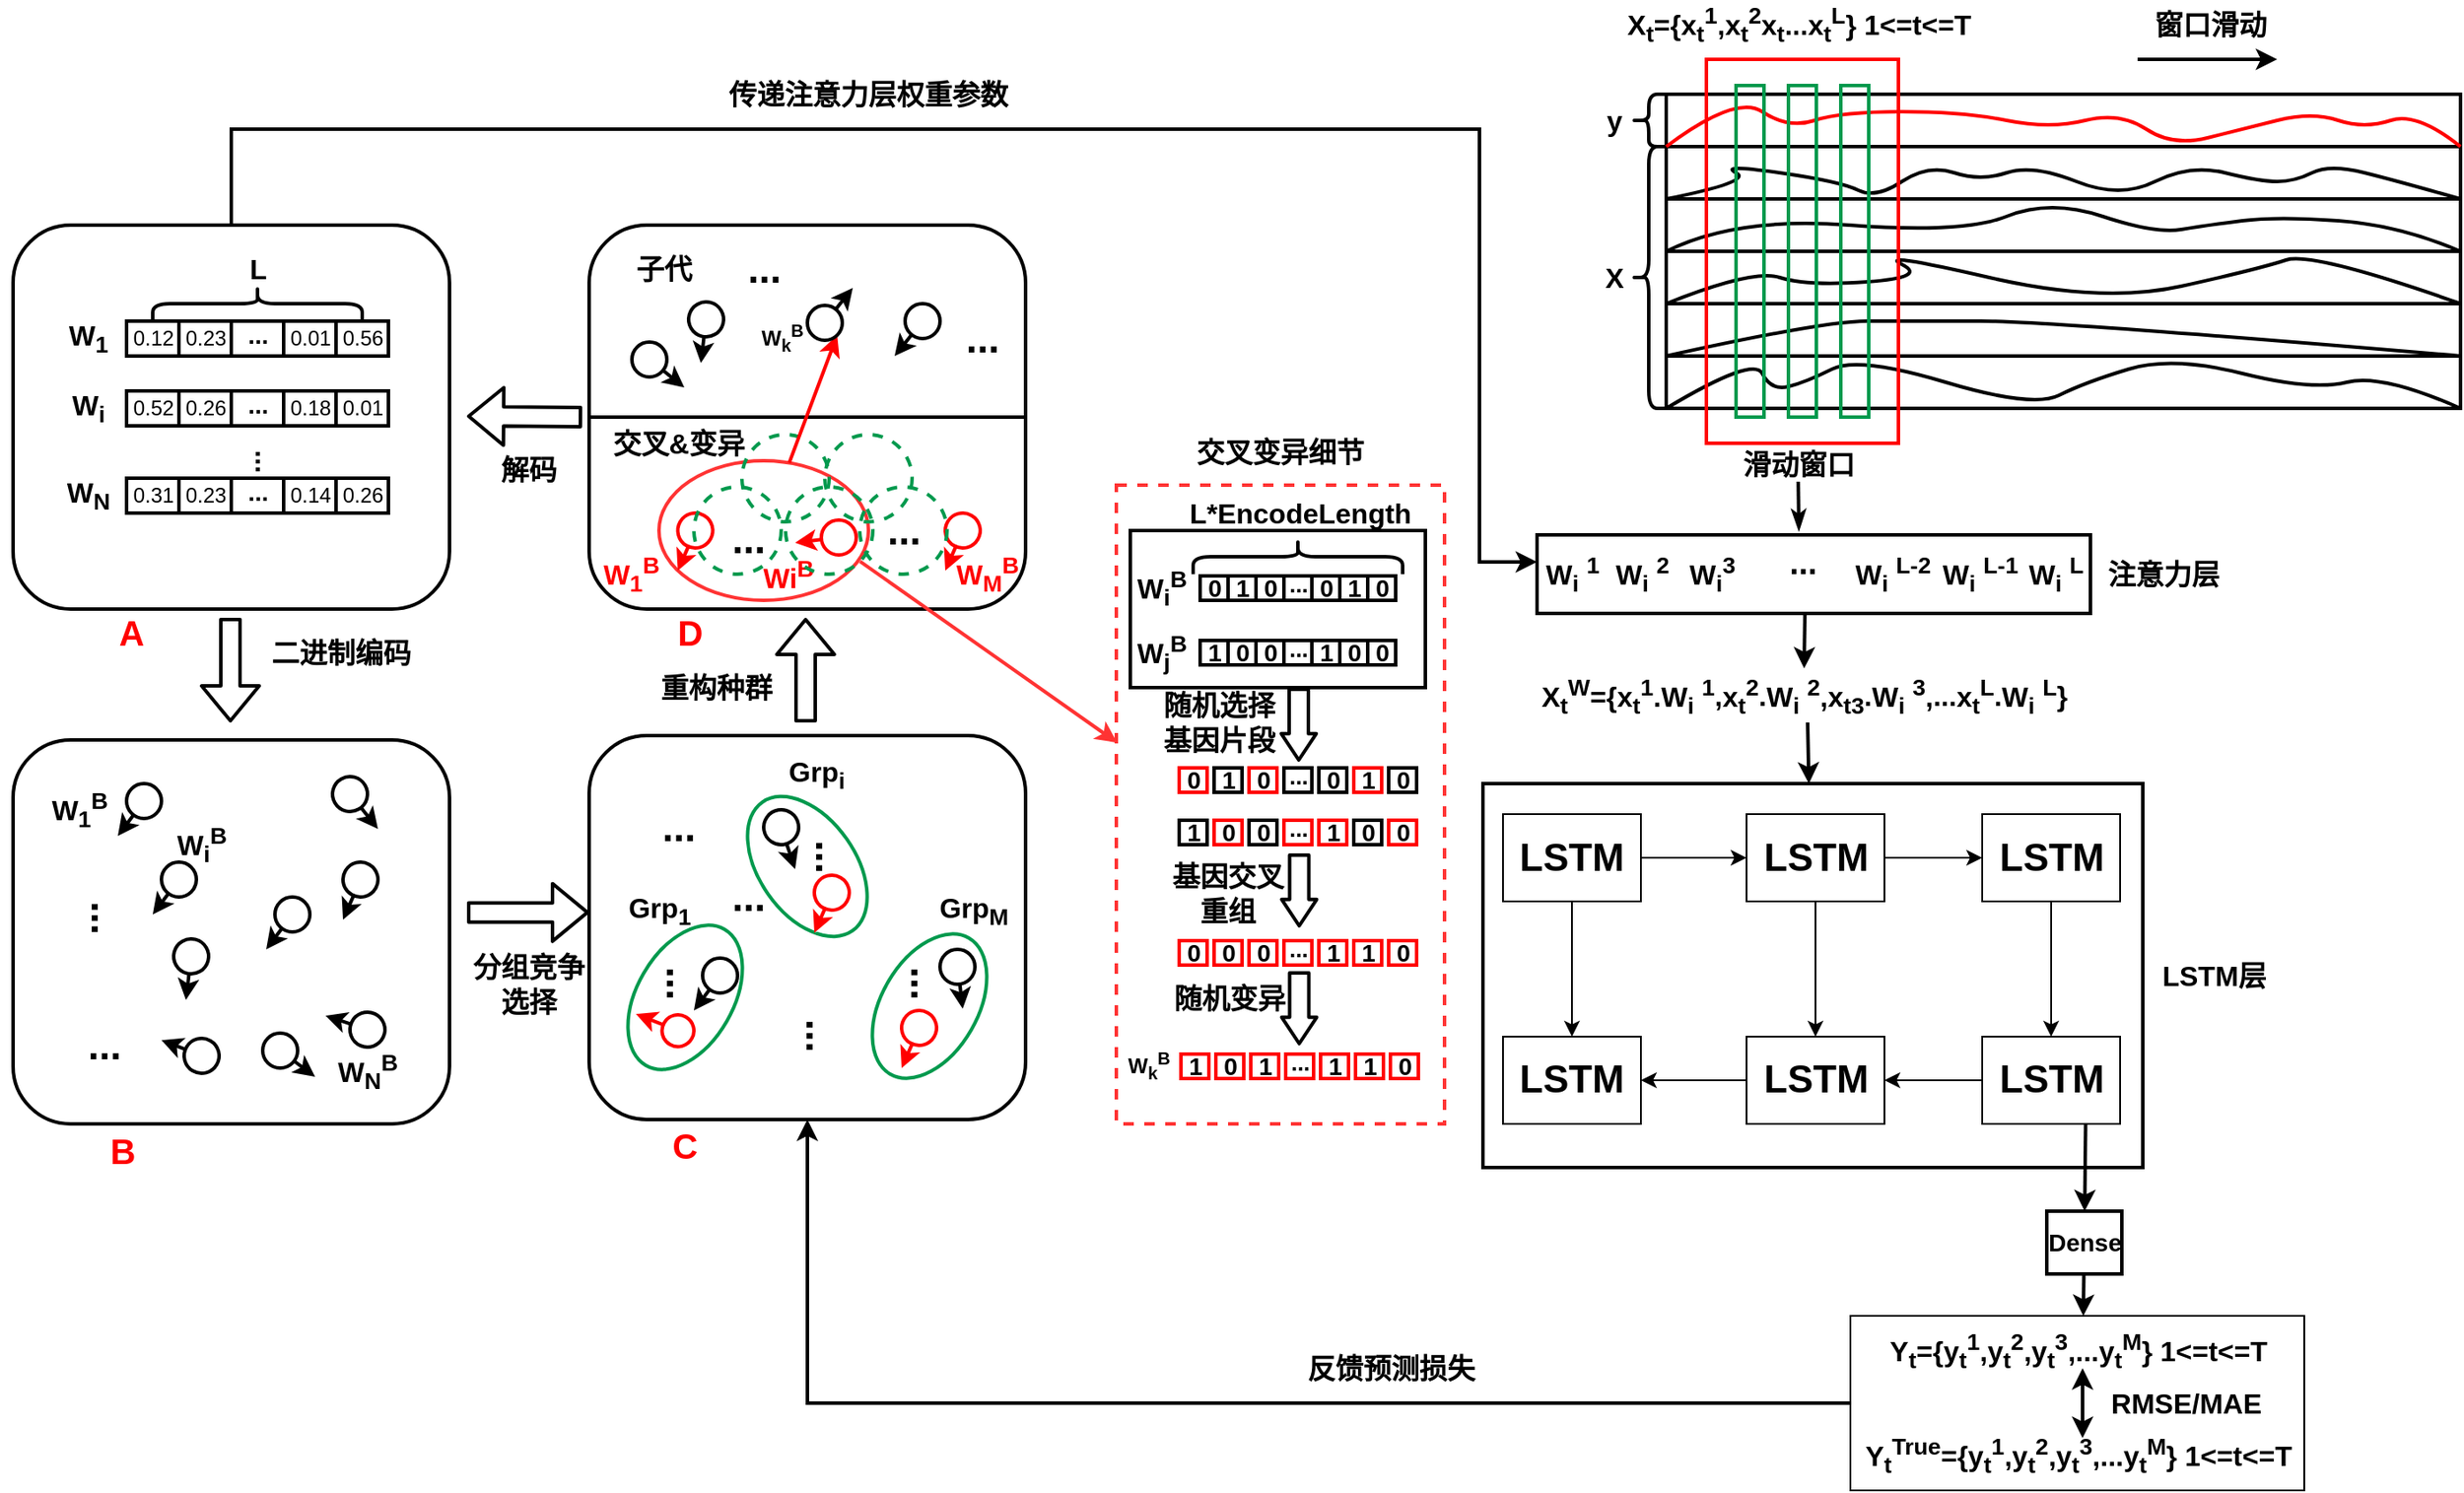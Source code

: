 <mxfile version="14.8.0" type="github">
  <diagram id="ewLvH-QtiE_fr5phJkBy" name="Page-1">
    <mxGraphModel dx="1550" dy="786" grid="1" gridSize="10" guides="1" tooltips="1" connect="1" arrows="1" fold="1" page="1" pageScale="1" pageWidth="827" pageHeight="1169" math="0" shadow="0">
      <root>
        <mxCell id="0" />
        <mxCell id="1" parent="0" />
        <mxCell id="dSfoqlyD_KClIyD69JGR-1" value="" style="rounded=0;whiteSpace=wrap;html=1;dashed=1;strokeColor=#FF3333;strokeWidth=2;" parent="1" vertex="1">
          <mxGeometry x="679.5" y="314" width="188" height="366" as="geometry" />
        </mxCell>
        <mxCell id="dSfoqlyD_KClIyD69JGR-2" value="" style="rounded=0;whiteSpace=wrap;html=1;strokeColor=#000000;strokeWidth=2;" parent="1" vertex="1">
          <mxGeometry x="687.5" y="340" width="169" height="90" as="geometry" />
        </mxCell>
        <mxCell id="dSfoqlyD_KClIyD69JGR-3" value="" style="rounded=1;whiteSpace=wrap;html=1;direction=west;arcSize=15;strokeWidth=2;" parent="1" vertex="1">
          <mxGeometry x="377.5" y="165" width="250" height="220" as="geometry" />
        </mxCell>
        <mxCell id="dSfoqlyD_KClIyD69JGR-4" value="" style="ellipse;whiteSpace=wrap;html=1;strokeWidth=2;strokeColor=#FF3333;" parent="1" vertex="1">
          <mxGeometry x="417.5" y="300" width="120" height="80" as="geometry" />
        </mxCell>
        <mxCell id="dSfoqlyD_KClIyD69JGR-5" value="" style="rounded=1;whiteSpace=wrap;html=1;direction=west;arcSize=15;strokeWidth=2;" parent="1" vertex="1">
          <mxGeometry x="377.5" y="457.5" width="250" height="220" as="geometry" />
        </mxCell>
        <mxCell id="dSfoqlyD_KClIyD69JGR-6" style="edgeStyle=orthogonalEdgeStyle;rounded=0;orthogonalLoop=1;jettySize=auto;html=1;exitX=0.5;exitY=1;exitDx=0;exitDy=0;endArrow=classic;endFill=1;strokeColor=#000000;strokeWidth=2;fillColor=#FFFFFF;" parent="1" source="dSfoqlyD_KClIyD69JGR-7" target="dSfoqlyD_KClIyD69JGR-225" edge="1">
          <mxGeometry relative="1" as="geometry">
            <mxPoint x="897.5" y="350" as="targetPoint" />
            <Array as="points">
              <mxPoint x="172.5" y="110" />
              <mxPoint x="887.5" y="110" />
              <mxPoint x="887.5" y="358" />
            </Array>
          </mxGeometry>
        </mxCell>
        <mxCell id="dSfoqlyD_KClIyD69JGR-7" value="" style="rounded=1;whiteSpace=wrap;html=1;direction=west;strokeWidth=2;" parent="1" vertex="1">
          <mxGeometry x="47.5" y="165" width="250" height="220" as="geometry" />
        </mxCell>
        <mxCell id="dSfoqlyD_KClIyD69JGR-8" value="" style="group;strokeWidth=2;" parent="1" vertex="1" connectable="0">
          <mxGeometry x="72.5" y="220" width="190" height="110" as="geometry" />
        </mxCell>
        <mxCell id="dSfoqlyD_KClIyD69JGR-9" value="" style="group;strokeWidth=2;" parent="dSfoqlyD_KClIyD69JGR-8" vertex="1" connectable="0">
          <mxGeometry x="40" width="150" height="20" as="geometry" />
        </mxCell>
        <mxCell id="dSfoqlyD_KClIyD69JGR-10" value="0.12" style="rounded=0;whiteSpace=wrap;html=1;strokeWidth=2;" parent="dSfoqlyD_KClIyD69JGR-9" vertex="1">
          <mxGeometry width="30" height="20" as="geometry" />
        </mxCell>
        <mxCell id="dSfoqlyD_KClIyD69JGR-11" value="0.23" style="rounded=0;whiteSpace=wrap;html=1;strokeWidth=2;" parent="dSfoqlyD_KClIyD69JGR-9" vertex="1">
          <mxGeometry x="30" width="30" height="20" as="geometry" />
        </mxCell>
        <mxCell id="dSfoqlyD_KClIyD69JGR-12" value="&lt;sup&gt;&lt;b&gt;&lt;font style=&quot;font-size: 14px&quot;&gt;...&lt;/font&gt;&lt;/b&gt;&lt;/sup&gt;" style="rounded=0;whiteSpace=wrap;html=1;strokeWidth=2;" parent="dSfoqlyD_KClIyD69JGR-9" vertex="1">
          <mxGeometry x="60" width="30" height="20" as="geometry" />
        </mxCell>
        <mxCell id="dSfoqlyD_KClIyD69JGR-13" value="0.01" style="rounded=0;whiteSpace=wrap;html=1;strokeWidth=2;" parent="dSfoqlyD_KClIyD69JGR-9" vertex="1">
          <mxGeometry x="90" width="30" height="20" as="geometry" />
        </mxCell>
        <mxCell id="dSfoqlyD_KClIyD69JGR-14" value="0.56" style="rounded=0;whiteSpace=wrap;html=1;strokeWidth=2;" parent="dSfoqlyD_KClIyD69JGR-9" vertex="1">
          <mxGeometry x="120" width="30" height="20" as="geometry" />
        </mxCell>
        <mxCell id="dSfoqlyD_KClIyD69JGR-15" value="" style="group;strokeWidth=2;" parent="dSfoqlyD_KClIyD69JGR-8" vertex="1" connectable="0">
          <mxGeometry x="40" y="40" width="150" height="20" as="geometry" />
        </mxCell>
        <mxCell id="dSfoqlyD_KClIyD69JGR-16" value="0.52" style="rounded=0;whiteSpace=wrap;html=1;strokeWidth=2;" parent="dSfoqlyD_KClIyD69JGR-15" vertex="1">
          <mxGeometry width="30" height="20" as="geometry" />
        </mxCell>
        <mxCell id="dSfoqlyD_KClIyD69JGR-17" value="0.26" style="rounded=0;whiteSpace=wrap;html=1;strokeWidth=2;" parent="dSfoqlyD_KClIyD69JGR-15" vertex="1">
          <mxGeometry x="30" width="30" height="20" as="geometry" />
        </mxCell>
        <mxCell id="dSfoqlyD_KClIyD69JGR-18" value="&lt;sup&gt;&lt;b&gt;&lt;font style=&quot;font-size: 14px&quot;&gt;...&lt;/font&gt;&lt;/b&gt;&lt;/sup&gt;" style="rounded=0;whiteSpace=wrap;html=1;strokeWidth=2;" parent="dSfoqlyD_KClIyD69JGR-15" vertex="1">
          <mxGeometry x="60" width="30" height="20" as="geometry" />
        </mxCell>
        <mxCell id="dSfoqlyD_KClIyD69JGR-19" value="0.18" style="rounded=0;whiteSpace=wrap;html=1;strokeWidth=2;" parent="dSfoqlyD_KClIyD69JGR-15" vertex="1">
          <mxGeometry x="90" width="30" height="20" as="geometry" />
        </mxCell>
        <mxCell id="dSfoqlyD_KClIyD69JGR-20" value="0.01" style="rounded=0;whiteSpace=wrap;html=1;strokeWidth=2;" parent="dSfoqlyD_KClIyD69JGR-15" vertex="1">
          <mxGeometry x="120" width="30" height="20" as="geometry" />
        </mxCell>
        <mxCell id="dSfoqlyD_KClIyD69JGR-21" value="" style="group;strokeWidth=2;" parent="dSfoqlyD_KClIyD69JGR-8" vertex="1" connectable="0">
          <mxGeometry x="40" y="90" width="150" height="20" as="geometry" />
        </mxCell>
        <mxCell id="dSfoqlyD_KClIyD69JGR-22" value="0.31" style="rounded=0;whiteSpace=wrap;html=1;strokeWidth=2;" parent="dSfoqlyD_KClIyD69JGR-21" vertex="1">
          <mxGeometry width="30" height="20" as="geometry" />
        </mxCell>
        <mxCell id="dSfoqlyD_KClIyD69JGR-23" value="0.23" style="rounded=0;whiteSpace=wrap;html=1;strokeWidth=2;" parent="dSfoqlyD_KClIyD69JGR-21" vertex="1">
          <mxGeometry x="30" width="30" height="20" as="geometry" />
        </mxCell>
        <mxCell id="dSfoqlyD_KClIyD69JGR-24" value="&lt;sup&gt;&lt;b&gt;&lt;font style=&quot;font-size: 14px&quot;&gt;...&lt;/font&gt;&lt;/b&gt;&lt;/sup&gt;" style="rounded=0;whiteSpace=wrap;html=1;strokeWidth=2;" parent="dSfoqlyD_KClIyD69JGR-21" vertex="1">
          <mxGeometry x="60" width="30" height="20" as="geometry" />
        </mxCell>
        <mxCell id="dSfoqlyD_KClIyD69JGR-25" value="0.14" style="rounded=0;whiteSpace=wrap;html=1;strokeWidth=2;" parent="dSfoqlyD_KClIyD69JGR-21" vertex="1">
          <mxGeometry x="90" width="30" height="20" as="geometry" />
        </mxCell>
        <mxCell id="dSfoqlyD_KClIyD69JGR-26" value="0.26" style="rounded=0;whiteSpace=wrap;html=1;strokeWidth=2;" parent="dSfoqlyD_KClIyD69JGR-21" vertex="1">
          <mxGeometry x="120" width="30" height="20" as="geometry" />
        </mxCell>
        <mxCell id="dSfoqlyD_KClIyD69JGR-27" value="&lt;b&gt;&lt;font style=&quot;font-size: 16px&quot;&gt;...&lt;/font&gt;&lt;/b&gt;" style="text;html=1;strokeColor=none;fillColor=none;align=center;verticalAlign=middle;whiteSpace=wrap;rounded=0;rotation=90;strokeWidth=2;" parent="dSfoqlyD_KClIyD69JGR-8" vertex="1">
          <mxGeometry x="100" y="70" width="40" height="20" as="geometry" />
        </mxCell>
        <mxCell id="dSfoqlyD_KClIyD69JGR-28" value="&lt;b style=&quot;font-size: 16px&quot;&gt;W&lt;sub&gt;1&lt;/sub&gt;&amp;nbsp;&lt;/b&gt;" style="text;html=1;strokeColor=none;fillColor=none;align=center;verticalAlign=middle;whiteSpace=wrap;rounded=0;strokeWidth=2;" parent="dSfoqlyD_KClIyD69JGR-8" vertex="1">
          <mxGeometry width="40" height="20" as="geometry" />
        </mxCell>
        <mxCell id="dSfoqlyD_KClIyD69JGR-29" value="&lt;b style=&quot;font-size: 16px&quot;&gt;W&lt;sub&gt;N&lt;/sub&gt;&amp;nbsp;&lt;/b&gt;" style="text;html=1;strokeColor=none;fillColor=none;align=center;verticalAlign=middle;whiteSpace=wrap;rounded=0;strokeWidth=2;" parent="dSfoqlyD_KClIyD69JGR-8" vertex="1">
          <mxGeometry y="90" width="40" height="20" as="geometry" />
        </mxCell>
        <mxCell id="dSfoqlyD_KClIyD69JGR-30" value="&lt;b style=&quot;font-size: 16px&quot;&gt;W&lt;sub&gt;i&lt;/sub&gt;&amp;nbsp;&lt;/b&gt;" style="text;html=1;strokeColor=none;fillColor=none;align=center;verticalAlign=middle;whiteSpace=wrap;rounded=0;strokeWidth=2;" parent="dSfoqlyD_KClIyD69JGR-8" vertex="1">
          <mxGeometry y="40" width="40" height="20" as="geometry" />
        </mxCell>
        <mxCell id="dSfoqlyD_KClIyD69JGR-31" value="&lt;span style=&quot;font-size: 16px&quot;&gt;&lt;b&gt;二进制编码&lt;/b&gt;&lt;/span&gt;" style="text;html=1;strokeColor=none;fillColor=none;align=center;verticalAlign=middle;whiteSpace=wrap;rounded=0;" parent="1" vertex="1">
          <mxGeometry x="192.5" y="400" width="85" height="20" as="geometry" />
        </mxCell>
        <mxCell id="dSfoqlyD_KClIyD69JGR-32" value="" style="rounded=1;whiteSpace=wrap;html=1;direction=west;strokeWidth=2;" parent="1" vertex="1">
          <mxGeometry x="47.5" y="460" width="250" height="220" as="geometry" />
        </mxCell>
        <mxCell id="dSfoqlyD_KClIyD69JGR-33" value="" style="group;strokeWidth=2;" parent="1" vertex="1" connectable="0">
          <mxGeometry x="107.5" y="485" width="25" height="30" as="geometry" />
        </mxCell>
        <mxCell id="dSfoqlyD_KClIyD69JGR-34" style="edgeStyle=none;rounded=0;orthogonalLoop=1;jettySize=auto;html=1;startArrow=none;startFill=0;strokeWidth=2;" parent="dSfoqlyD_KClIyD69JGR-33" source="dSfoqlyD_KClIyD69JGR-35" edge="1">
          <mxGeometry relative="1" as="geometry">
            <mxPoint y="30" as="targetPoint" />
          </mxGeometry>
        </mxCell>
        <mxCell id="dSfoqlyD_KClIyD69JGR-35" value="" style="ellipse;whiteSpace=wrap;html=1;aspect=fixed;strokeWidth=2;" parent="dSfoqlyD_KClIyD69JGR-33" vertex="1">
          <mxGeometry x="5" width="20" height="20" as="geometry" />
        </mxCell>
        <mxCell id="dSfoqlyD_KClIyD69JGR-36" value="" style="group;strokeWidth=2;" parent="1" vertex="1" connectable="0">
          <mxGeometry x="127.5" y="530" width="25" height="30" as="geometry" />
        </mxCell>
        <mxCell id="dSfoqlyD_KClIyD69JGR-37" style="edgeStyle=none;rounded=0;orthogonalLoop=1;jettySize=auto;html=1;startArrow=none;startFill=0;strokeWidth=2;" parent="dSfoqlyD_KClIyD69JGR-36" source="dSfoqlyD_KClIyD69JGR-38" edge="1">
          <mxGeometry relative="1" as="geometry">
            <mxPoint y="30" as="targetPoint" />
          </mxGeometry>
        </mxCell>
        <mxCell id="dSfoqlyD_KClIyD69JGR-38" value="" style="ellipse;whiteSpace=wrap;html=1;aspect=fixed;strokeWidth=2;" parent="dSfoqlyD_KClIyD69JGR-36" vertex="1">
          <mxGeometry x="5" width="20" height="20" as="geometry" />
        </mxCell>
        <mxCell id="dSfoqlyD_KClIyD69JGR-39" value="" style="group;strokeWidth=2;" parent="1" vertex="1" connectable="0">
          <mxGeometry x="192.5" y="550" width="25" height="30" as="geometry" />
        </mxCell>
        <mxCell id="dSfoqlyD_KClIyD69JGR-40" style="edgeStyle=none;rounded=0;orthogonalLoop=1;jettySize=auto;html=1;startArrow=none;startFill=0;strokeWidth=2;" parent="dSfoqlyD_KClIyD69JGR-39" source="dSfoqlyD_KClIyD69JGR-41" edge="1">
          <mxGeometry relative="1" as="geometry">
            <mxPoint y="30" as="targetPoint" />
          </mxGeometry>
        </mxCell>
        <mxCell id="dSfoqlyD_KClIyD69JGR-41" value="" style="ellipse;whiteSpace=wrap;html=1;aspect=fixed;strokeWidth=2;" parent="dSfoqlyD_KClIyD69JGR-39" vertex="1">
          <mxGeometry x="5" width="20" height="20" as="geometry" />
        </mxCell>
        <mxCell id="dSfoqlyD_KClIyD69JGR-42" value="" style="group;rotation=-90;strokeWidth=2;" parent="1" vertex="1" connectable="0">
          <mxGeometry x="192.5" y="625" width="25" height="30" as="geometry" />
        </mxCell>
        <mxCell id="dSfoqlyD_KClIyD69JGR-43" style="edgeStyle=none;rounded=0;orthogonalLoop=1;jettySize=auto;html=1;startArrow=none;startFill=0;strokeWidth=2;" parent="dSfoqlyD_KClIyD69JGR-42" source="dSfoqlyD_KClIyD69JGR-44" edge="1">
          <mxGeometry relative="1" as="geometry">
            <mxPoint x="28" y="28" as="targetPoint" />
          </mxGeometry>
        </mxCell>
        <mxCell id="dSfoqlyD_KClIyD69JGR-44" value="" style="ellipse;whiteSpace=wrap;html=1;aspect=fixed;rotation=-90;strokeWidth=2;" parent="dSfoqlyD_KClIyD69JGR-42" vertex="1">
          <mxGeometry x="-2" y="3" width="20" height="20" as="geometry" />
        </mxCell>
        <mxCell id="dSfoqlyD_KClIyD69JGR-45" value="" style="group;rotation=70;strokeWidth=2;" parent="1" vertex="1" connectable="0">
          <mxGeometry x="232.5" y="610" width="25" height="30" as="geometry" />
        </mxCell>
        <mxCell id="dSfoqlyD_KClIyD69JGR-46" style="edgeStyle=none;rounded=0;orthogonalLoop=1;jettySize=auto;html=1;startArrow=none;startFill=0;strokeWidth=2;" parent="dSfoqlyD_KClIyD69JGR-45" source="dSfoqlyD_KClIyD69JGR-47" edge="1">
          <mxGeometry relative="1" as="geometry">
            <mxPoint x="-6" y="8" as="targetPoint" />
          </mxGeometry>
        </mxCell>
        <mxCell id="dSfoqlyD_KClIyD69JGR-47" value="" style="ellipse;whiteSpace=wrap;html=1;aspect=fixed;rotation=70;strokeWidth=2;" parent="dSfoqlyD_KClIyD69JGR-45" vertex="1">
          <mxGeometry x="8" y="6" width="20" height="20" as="geometry" />
        </mxCell>
        <mxCell id="dSfoqlyD_KClIyD69JGR-48" value="" style="group;rotation=-15;strokeWidth=2;" parent="1" vertex="1" connectable="0">
          <mxGeometry x="232.5" y="530" width="25" height="30" as="geometry" />
        </mxCell>
        <mxCell id="dSfoqlyD_KClIyD69JGR-49" style="edgeStyle=none;rounded=0;orthogonalLoop=1;jettySize=auto;html=1;startArrow=none;startFill=0;strokeWidth=2;" parent="dSfoqlyD_KClIyD69JGR-48" source="dSfoqlyD_KClIyD69JGR-50" edge="1">
          <mxGeometry relative="1" as="geometry">
            <mxPoint x="4" y="33" as="targetPoint" />
          </mxGeometry>
        </mxCell>
        <mxCell id="dSfoqlyD_KClIyD69JGR-50" value="" style="ellipse;whiteSpace=wrap;html=1;aspect=fixed;rotation=-15;strokeWidth=2;" parent="dSfoqlyD_KClIyD69JGR-48" vertex="1">
          <mxGeometry x="4" width="20" height="20" as="geometry" />
        </mxCell>
        <mxCell id="dSfoqlyD_KClIyD69JGR-51" value="" style="group;rotation=-75;strokeWidth=2;" parent="1" vertex="1" connectable="0">
          <mxGeometry x="232.5" y="480" width="25" height="30" as="geometry" />
        </mxCell>
        <mxCell id="dSfoqlyD_KClIyD69JGR-52" style="edgeStyle=none;rounded=0;orthogonalLoop=1;jettySize=auto;html=1;startArrow=none;startFill=0;strokeWidth=2;" parent="dSfoqlyD_KClIyD69JGR-51" source="dSfoqlyD_KClIyD69JGR-53" edge="1">
          <mxGeometry relative="1" as="geometry">
            <mxPoint x="24" y="31" as="targetPoint" />
          </mxGeometry>
        </mxCell>
        <mxCell id="dSfoqlyD_KClIyD69JGR-53" value="" style="ellipse;whiteSpace=wrap;html=1;aspect=fixed;rotation=-75;strokeWidth=2;" parent="dSfoqlyD_KClIyD69JGR-51" vertex="1">
          <mxGeometry x="-2" y="1" width="20" height="20" as="geometry" />
        </mxCell>
        <mxCell id="dSfoqlyD_KClIyD69JGR-54" value="&lt;font style=&quot;font-size: 16px&quot;&gt;&lt;b style=&quot;font-size: 23px&quot;&gt;...&lt;/b&gt;&lt;/font&gt;" style="text;html=1;strokeColor=none;fillColor=none;align=center;verticalAlign=middle;whiteSpace=wrap;rounded=0;strokeWidth=2;" parent="1" vertex="1">
          <mxGeometry x="80" y="625" width="40" height="20" as="geometry" />
        </mxCell>
        <mxCell id="dSfoqlyD_KClIyD69JGR-55" value="&lt;font style=&quot;font-size: 16px&quot;&gt;&lt;b style=&quot;font-size: 23px&quot;&gt;...&lt;/b&gt;&lt;/font&gt;" style="text;html=1;strokeColor=none;fillColor=none;align=center;verticalAlign=middle;whiteSpace=wrap;rounded=0;rotation=-90;strokeWidth=2;" parent="1" vertex="1">
          <mxGeometry x="67.5" y="515" width="40" height="95" as="geometry" />
        </mxCell>
        <mxCell id="dSfoqlyD_KClIyD69JGR-56" value="&lt;b style=&quot;font-size: 16px&quot;&gt;W&lt;sub&gt;1&lt;/sub&gt;&lt;sup&gt;B&lt;/sup&gt;&amp;nbsp;&lt;/b&gt;" style="text;html=1;strokeColor=none;fillColor=none;align=center;verticalAlign=middle;whiteSpace=wrap;rounded=0;strokeWidth=2;" parent="1" vertex="1">
          <mxGeometry x="67.5" y="490" width="40" height="20" as="geometry" />
        </mxCell>
        <mxCell id="dSfoqlyD_KClIyD69JGR-57" value="&lt;b style=&quot;font-size: 16px&quot;&gt;W&lt;sub&gt;i&lt;/sub&gt;&lt;sup&gt;B&lt;/sup&gt;&amp;nbsp;&lt;/b&gt;" style="text;html=1;strokeColor=none;fillColor=none;align=center;verticalAlign=middle;whiteSpace=wrap;rounded=0;strokeWidth=2;" parent="1" vertex="1">
          <mxGeometry x="137.5" y="510" width="40" height="20" as="geometry" />
        </mxCell>
        <mxCell id="dSfoqlyD_KClIyD69JGR-58" value="&lt;b style=&quot;font-size: 16px&quot;&gt;W&lt;sub&gt;N&lt;/sub&gt;&lt;sup&gt;B&lt;/sup&gt;&amp;nbsp;&lt;/b&gt;" style="text;html=1;strokeColor=none;fillColor=none;align=center;verticalAlign=middle;whiteSpace=wrap;rounded=0;strokeWidth=2;" parent="1" vertex="1">
          <mxGeometry x="232.5" y="640" width="40" height="20" as="geometry" />
        </mxCell>
        <mxCell id="dSfoqlyD_KClIyD69JGR-59" value="" style="shape=flexArrow;endArrow=classic;html=1;strokeWidth=2;" parent="1" edge="1">
          <mxGeometry width="50" height="50" relative="1" as="geometry">
            <mxPoint x="307.5" y="558.82" as="sourcePoint" />
            <mxPoint x="377.5" y="558.82" as="targetPoint" />
          </mxGeometry>
        </mxCell>
        <mxCell id="dSfoqlyD_KClIyD69JGR-60" value="&lt;font style=&quot;font-size: 16px&quot;&gt;&lt;b&gt;分组竞争选择&lt;/b&gt;&lt;/font&gt;" style="text;html=1;strokeColor=none;fillColor=none;align=center;verticalAlign=middle;whiteSpace=wrap;rounded=0;" parent="1" vertex="1">
          <mxGeometry x="307.5" y="590" width="70" height="20" as="geometry" />
        </mxCell>
        <mxCell id="dSfoqlyD_KClIyD69JGR-61" value="" style="ellipse;whiteSpace=wrap;html=1;rotation=-60;strokeColor=#00994D;strokeWidth=2;" parent="1" vertex="1">
          <mxGeometry x="387.5" y="580" width="90" height="55" as="geometry" />
        </mxCell>
        <mxCell id="dSfoqlyD_KClIyD69JGR-62" value="" style="ellipse;whiteSpace=wrap;html=1;rotation=-125;strokeColor=#00994D;strokeWidth=2;" parent="1" vertex="1">
          <mxGeometry x="457.5" y="505" width="90" height="55" as="geometry" />
        </mxCell>
        <mxCell id="dSfoqlyD_KClIyD69JGR-63" value="" style="ellipse;whiteSpace=wrap;html=1;rotation=-60;strokeColor=#00994D;strokeWidth=2;" parent="1" vertex="1">
          <mxGeometry x="527.5" y="585" width="90" height="55" as="geometry" />
        </mxCell>
        <mxCell id="dSfoqlyD_KClIyD69JGR-64" value="&lt;font style=&quot;font-size: 16px&quot;&gt;&lt;b&gt;Grp&lt;sub&gt;1&lt;/sub&gt;&lt;/b&gt;&lt;/font&gt;" style="text;html=1;strokeColor=none;fillColor=none;align=center;verticalAlign=middle;whiteSpace=wrap;rounded=0;strokeWidth=2;" parent="1" vertex="1">
          <mxGeometry x="397.5" y="547.5" width="40" height="20" as="geometry" />
        </mxCell>
        <mxCell id="dSfoqlyD_KClIyD69JGR-65" value="&lt;font style=&quot;font-size: 16px&quot;&gt;&lt;b&gt;Grp&lt;sub&gt;i&lt;/sub&gt;&lt;/b&gt;&lt;/font&gt;" style="text;html=1;strokeColor=none;fillColor=none;align=center;verticalAlign=middle;whiteSpace=wrap;rounded=0;strokeWidth=2;" parent="1" vertex="1">
          <mxGeometry x="487.5" y="470" width="40" height="20" as="geometry" />
        </mxCell>
        <mxCell id="dSfoqlyD_KClIyD69JGR-66" value="&lt;font style=&quot;font-size: 16px&quot;&gt;&lt;b&gt;Grp&lt;sub&gt;M&lt;/sub&gt;&lt;/b&gt;&lt;/font&gt;" style="text;html=1;strokeColor=none;fillColor=none;align=center;verticalAlign=middle;whiteSpace=wrap;rounded=0;strokeWidth=2;" parent="1" vertex="1">
          <mxGeometry x="577.5" y="547.5" width="40" height="20" as="geometry" />
        </mxCell>
        <mxCell id="dSfoqlyD_KClIyD69JGR-67" value="" style="group;rotation=75;strokeWidth=2;" parent="1" vertex="1" connectable="0">
          <mxGeometry x="137.5" y="625" width="25" height="30" as="geometry" />
        </mxCell>
        <mxCell id="dSfoqlyD_KClIyD69JGR-68" style="edgeStyle=none;rounded=0;orthogonalLoop=1;jettySize=auto;html=1;startArrow=none;startFill=0;strokeWidth=2;" parent="dSfoqlyD_KClIyD69JGR-67" source="dSfoqlyD_KClIyD69JGR-69" edge="1">
          <mxGeometry relative="1" as="geometry">
            <mxPoint x="-5" y="7" as="targetPoint" />
          </mxGeometry>
        </mxCell>
        <mxCell id="dSfoqlyD_KClIyD69JGR-69" value="" style="ellipse;whiteSpace=wrap;html=1;aspect=fixed;rotation=75;strokeWidth=2;" parent="dSfoqlyD_KClIyD69JGR-67" vertex="1">
          <mxGeometry x="8" y="6" width="20" height="20" as="geometry" />
        </mxCell>
        <mxCell id="dSfoqlyD_KClIyD69JGR-70" value="" style="group;rotation=75;strokeWidth=2;" parent="1" vertex="1" connectable="0">
          <mxGeometry x="409.28" y="610" width="28.22" height="30" as="geometry" />
        </mxCell>
        <mxCell id="dSfoqlyD_KClIyD69JGR-71" style="edgeStyle=none;rounded=0;orthogonalLoop=1;jettySize=auto;html=1;startArrow=none;startFill=0;strokeWidth=2;strokeColor=#FF0000;" parent="dSfoqlyD_KClIyD69JGR-70" source="dSfoqlyD_KClIyD69JGR-72" edge="1">
          <mxGeometry relative="1" as="geometry">
            <mxPoint x="-5" y="7" as="targetPoint" />
          </mxGeometry>
        </mxCell>
        <mxCell id="dSfoqlyD_KClIyD69JGR-72" value="" style="ellipse;whiteSpace=wrap;html=1;aspect=fixed;rotation=75;strokeColor=#FF0000;strokeWidth=2;" parent="dSfoqlyD_KClIyD69JGR-70" vertex="1">
          <mxGeometry x="9.98" y="7.52" width="18.22" height="18.22" as="geometry" />
        </mxCell>
        <mxCell id="dSfoqlyD_KClIyD69JGR-73" value="&lt;font style=&quot;font-size: 16px&quot;&gt;&lt;b style=&quot;font-size: 23px&quot;&gt;...&lt;/b&gt;&lt;/font&gt;" style="text;html=1;strokeColor=none;fillColor=none;align=center;verticalAlign=middle;whiteSpace=wrap;rounded=0;rotation=-90;strokeWidth=2;" parent="1" vertex="1">
          <mxGeometry x="397.5" y="552.5" width="40" height="95" as="geometry" />
        </mxCell>
        <mxCell id="dSfoqlyD_KClIyD69JGR-74" value="" style="group;strokeWidth=2;" parent="1" vertex="1" connectable="0">
          <mxGeometry x="437.5" y="585" width="25" height="30" as="geometry" />
        </mxCell>
        <mxCell id="dSfoqlyD_KClIyD69JGR-75" style="edgeStyle=none;rounded=0;orthogonalLoop=1;jettySize=auto;html=1;startArrow=none;startFill=0;strokeWidth=2;" parent="dSfoqlyD_KClIyD69JGR-74" source="dSfoqlyD_KClIyD69JGR-76" edge="1">
          <mxGeometry relative="1" as="geometry">
            <mxPoint y="30" as="targetPoint" />
          </mxGeometry>
        </mxCell>
        <mxCell id="dSfoqlyD_KClIyD69JGR-76" value="" style="ellipse;whiteSpace=wrap;html=1;aspect=fixed;strokeWidth=2;" parent="dSfoqlyD_KClIyD69JGR-74" vertex="1">
          <mxGeometry x="5" width="20" height="20" as="geometry" />
        </mxCell>
        <mxCell id="dSfoqlyD_KClIyD69JGR-77" value="" style="group;rotation=-45;strokeWidth=2;" parent="1" vertex="1" connectable="0">
          <mxGeometry x="577.5" y="580" width="25" height="30" as="geometry" />
        </mxCell>
        <mxCell id="dSfoqlyD_KClIyD69JGR-78" style="edgeStyle=none;rounded=0;orthogonalLoop=1;jettySize=auto;html=1;startArrow=none;startFill=0;strokeWidth=2;" parent="dSfoqlyD_KClIyD69JGR-77" source="dSfoqlyD_KClIyD69JGR-79" edge="1">
          <mxGeometry relative="1" as="geometry">
            <mxPoint x="14" y="34" as="targetPoint" />
          </mxGeometry>
        </mxCell>
        <mxCell id="dSfoqlyD_KClIyD69JGR-79" value="" style="ellipse;whiteSpace=wrap;html=1;aspect=fixed;rotation=-45;strokeWidth=2;" parent="dSfoqlyD_KClIyD69JGR-77" vertex="1">
          <mxGeometry x="1" width="20" height="20" as="geometry" />
        </mxCell>
        <mxCell id="dSfoqlyD_KClIyD69JGR-80" value="&lt;font style=&quot;font-size: 16px&quot;&gt;&lt;b style=&quot;font-size: 23px&quot;&gt;...&lt;/b&gt;&lt;/font&gt;" style="text;html=1;strokeColor=none;fillColor=none;align=center;verticalAlign=middle;whiteSpace=wrap;rounded=0;rotation=-90;strokeWidth=2;" parent="1" vertex="1">
          <mxGeometry x="537.5" y="552.5" width="40" height="95" as="geometry" />
        </mxCell>
        <mxCell id="dSfoqlyD_KClIyD69JGR-81" value="" style="group;rotation=-15;labelBorderColor=none;noLabel=1;fontColor=none;strokeWidth=2;" parent="1" vertex="1" connectable="0">
          <mxGeometry x="552.5" y="615" width="25" height="30" as="geometry" />
        </mxCell>
        <mxCell id="dSfoqlyD_KClIyD69JGR-82" style="edgeStyle=none;rounded=0;orthogonalLoop=1;jettySize=auto;html=1;startArrow=none;startFill=0;strokeWidth=2;strokeColor=#FF0000;" parent="dSfoqlyD_KClIyD69JGR-81" source="dSfoqlyD_KClIyD69JGR-83" edge="1">
          <mxGeometry relative="1" as="geometry">
            <mxPoint x="4" y="33" as="targetPoint" />
          </mxGeometry>
        </mxCell>
        <mxCell id="dSfoqlyD_KClIyD69JGR-83" value="" style="ellipse;whiteSpace=wrap;html=1;aspect=fixed;rotation=-15;strokeColor=#FF0000;strokeWidth=2;" parent="dSfoqlyD_KClIyD69JGR-81" vertex="1">
          <mxGeometry x="4" width="20" height="20" as="geometry" />
        </mxCell>
        <mxCell id="dSfoqlyD_KClIyD69JGR-84" value="" style="group;rotation=-55;strokeWidth=2;" parent="1" vertex="1" connectable="0">
          <mxGeometry x="477.5" y="500" width="25" height="30" as="geometry" />
        </mxCell>
        <mxCell id="dSfoqlyD_KClIyD69JGR-85" style="edgeStyle=none;rounded=0;orthogonalLoop=1;jettySize=auto;html=1;startArrow=none;startFill=0;strokeWidth=2;" parent="dSfoqlyD_KClIyD69JGR-84" source="dSfoqlyD_KClIyD69JGR-86" edge="1">
          <mxGeometry relative="1" as="geometry">
            <mxPoint x="18" y="34" as="targetPoint" />
          </mxGeometry>
        </mxCell>
        <mxCell id="dSfoqlyD_KClIyD69JGR-86" value="" style="ellipse;whiteSpace=wrap;html=1;aspect=fixed;rotation=-55;strokeWidth=2;" parent="dSfoqlyD_KClIyD69JGR-84" vertex="1">
          <mxGeometry width="20" height="20" as="geometry" />
        </mxCell>
        <mxCell id="dSfoqlyD_KClIyD69JGR-87" value="&lt;font style=&quot;font-size: 16px&quot;&gt;&lt;b style=&quot;font-size: 23px&quot;&gt;...&lt;/b&gt;&lt;/font&gt;" style="text;html=1;strokeColor=none;fillColor=none;align=center;verticalAlign=middle;whiteSpace=wrap;rounded=0;rotation=-90;strokeWidth=2;" parent="1" vertex="1">
          <mxGeometry x="482.5" y="480" width="40" height="95" as="geometry" />
        </mxCell>
        <mxCell id="dSfoqlyD_KClIyD69JGR-88" value="" style="group;rotation=-15;fillColor=#ffffff;strokeWidth=2;" parent="1" vertex="1" connectable="0">
          <mxGeometry x="502.5" y="537.5" width="25" height="30" as="geometry" />
        </mxCell>
        <mxCell id="dSfoqlyD_KClIyD69JGR-89" style="edgeStyle=none;rounded=0;orthogonalLoop=1;jettySize=auto;html=1;startArrow=none;startFill=0;strokeWidth=2;strokeColor=#FF0000;" parent="dSfoqlyD_KClIyD69JGR-88" source="dSfoqlyD_KClIyD69JGR-90" edge="1">
          <mxGeometry relative="1" as="geometry">
            <mxPoint x="4" y="33" as="targetPoint" />
          </mxGeometry>
        </mxCell>
        <mxCell id="dSfoqlyD_KClIyD69JGR-90" value="" style="ellipse;whiteSpace=wrap;html=1;aspect=fixed;rotation=-15;strokeColor=#FF0000;strokeWidth=2;" parent="dSfoqlyD_KClIyD69JGR-88" vertex="1">
          <mxGeometry x="4" width="20" height="20" as="geometry" />
        </mxCell>
        <mxCell id="dSfoqlyD_KClIyD69JGR-91" value="&lt;font style=&quot;font-size: 16px&quot;&gt;&lt;b style=&quot;font-size: 23px&quot;&gt;...&lt;/b&gt;&lt;/font&gt;" style="text;html=1;strokeColor=none;fillColor=none;align=center;verticalAlign=middle;whiteSpace=wrap;rounded=0;strokeWidth=2;" parent="1" vertex="1">
          <mxGeometry x="409.28" y="500" width="40" height="20" as="geometry" />
        </mxCell>
        <mxCell id="dSfoqlyD_KClIyD69JGR-92" value="&lt;font style=&quot;font-size: 16px&quot;&gt;&lt;b style=&quot;font-size: 23px&quot;&gt;...&lt;/b&gt;&lt;/font&gt;" style="text;html=1;strokeColor=none;fillColor=none;align=center;verticalAlign=middle;whiteSpace=wrap;rounded=0;rotation=-90;strokeWidth=2;" parent="1" vertex="1">
          <mxGeometry x="477.5" y="582.5" width="40" height="95" as="geometry" />
        </mxCell>
        <mxCell id="dSfoqlyD_KClIyD69JGR-93" value="" style="shape=flexArrow;endArrow=classic;html=1;fontColor=#000000;strokeWidth=2;" parent="1" edge="1">
          <mxGeometry width="50" height="50" relative="1" as="geometry">
            <mxPoint x="501.5" y="450" as="sourcePoint" />
            <mxPoint x="501.5" y="390" as="targetPoint" />
          </mxGeometry>
        </mxCell>
        <mxCell id="dSfoqlyD_KClIyD69JGR-94" value="" style="shape=flexArrow;endArrow=classic;html=1;fontColor=#000000;strokeColor=#000000;strokeWidth=2;" parent="1" edge="1">
          <mxGeometry width="50" height="50" relative="1" as="geometry">
            <mxPoint x="172" y="390" as="sourcePoint" />
            <mxPoint x="172" y="450" as="targetPoint" />
          </mxGeometry>
        </mxCell>
        <mxCell id="dSfoqlyD_KClIyD69JGR-95" value="&lt;span style=&quot;font-size: 16px&quot;&gt;&lt;b&gt;重构种群&lt;/b&gt;&lt;/span&gt;" style="text;html=1;strokeColor=none;fillColor=none;align=center;verticalAlign=middle;whiteSpace=wrap;rounded=0;" parent="1" vertex="1">
          <mxGeometry x="412.5" y="420" width="75" height="20" as="geometry" />
        </mxCell>
        <mxCell id="dSfoqlyD_KClIyD69JGR-96" value="" style="endArrow=none;html=1;fontColor=#000000;strokeColor=#000000;strokeWidth=2;exitX=1;exitY=0.5;exitDx=0;exitDy=0;" parent="1" source="dSfoqlyD_KClIyD69JGR-3" edge="1">
          <mxGeometry width="50" height="50" relative="1" as="geometry">
            <mxPoint x="447.5" y="310" as="sourcePoint" />
            <mxPoint x="627.5" y="275" as="targetPoint" />
          </mxGeometry>
        </mxCell>
        <mxCell id="dSfoqlyD_KClIyD69JGR-97" value="" style="group;rotation=-15;labelBorderColor=none;noLabel=1;fontColor=none;strokeWidth=2;" parent="1" vertex="1" connectable="0">
          <mxGeometry x="424.28" y="330" width="25" height="30" as="geometry" />
        </mxCell>
        <mxCell id="dSfoqlyD_KClIyD69JGR-98" style="edgeStyle=none;rounded=0;orthogonalLoop=1;jettySize=auto;html=1;startArrow=none;startFill=0;strokeWidth=2;strokeColor=#FF0000;" parent="dSfoqlyD_KClIyD69JGR-97" source="dSfoqlyD_KClIyD69JGR-99" edge="1">
          <mxGeometry relative="1" as="geometry">
            <mxPoint x="4" y="33" as="targetPoint" />
          </mxGeometry>
        </mxCell>
        <mxCell id="dSfoqlyD_KClIyD69JGR-99" value="" style="ellipse;whiteSpace=wrap;html=1;aspect=fixed;rotation=-15;strokeColor=#FF0000;strokeWidth=2;" parent="dSfoqlyD_KClIyD69JGR-97" vertex="1">
          <mxGeometry x="4" width="20" height="20" as="geometry" />
        </mxCell>
        <mxCell id="dSfoqlyD_KClIyD69JGR-100" value="" style="group;rotation=-15;fillColor=#ffffff;strokeWidth=2;" parent="1" vertex="1" connectable="0">
          <mxGeometry x="577.5" y="330" width="25" height="30" as="geometry" />
        </mxCell>
        <mxCell id="dSfoqlyD_KClIyD69JGR-101" style="edgeStyle=none;rounded=0;orthogonalLoop=1;jettySize=auto;html=1;startArrow=none;startFill=0;strokeWidth=2;strokeColor=#FF0000;" parent="dSfoqlyD_KClIyD69JGR-100" source="dSfoqlyD_KClIyD69JGR-102" edge="1">
          <mxGeometry relative="1" as="geometry">
            <mxPoint x="4" y="33" as="targetPoint" />
          </mxGeometry>
        </mxCell>
        <mxCell id="dSfoqlyD_KClIyD69JGR-102" value="" style="ellipse;whiteSpace=wrap;html=1;aspect=fixed;rotation=-15;strokeColor=#FF0000;strokeWidth=2;" parent="dSfoqlyD_KClIyD69JGR-100" vertex="1">
          <mxGeometry x="4" width="20" height="20" as="geometry" />
        </mxCell>
        <mxCell id="dSfoqlyD_KClIyD69JGR-103" value="" style="group;rotation=45;fillColor=#ffffff;strokeWidth=2;" parent="1" vertex="1" connectable="0">
          <mxGeometry x="502.5" y="330" width="25" height="30" as="geometry" />
        </mxCell>
        <mxCell id="dSfoqlyD_KClIyD69JGR-104" style="edgeStyle=none;rounded=0;orthogonalLoop=1;jettySize=auto;html=1;startArrow=none;startFill=0;strokeWidth=2;strokeColor=#FF0000;" parent="dSfoqlyD_KClIyD69JGR-103" source="dSfoqlyD_KClIyD69JGR-105" edge="1">
          <mxGeometry relative="1" as="geometry">
            <mxPoint x="-7" y="17" as="targetPoint" />
          </mxGeometry>
        </mxCell>
        <mxCell id="dSfoqlyD_KClIyD69JGR-105" value="" style="ellipse;whiteSpace=wrap;html=1;aspect=fixed;rotation=45;strokeColor=#FF0000;strokeWidth=2;" parent="dSfoqlyD_KClIyD69JGR-103" vertex="1">
          <mxGeometry x="8" y="4" width="20" height="20" as="geometry" />
        </mxCell>
        <mxCell id="dSfoqlyD_KClIyD69JGR-106" value="&lt;b style=&quot;font-size: 16px&quot;&gt;&lt;font color=&quot;#ff0000&quot; style=&quot;font-size: 16px&quot;&gt;W&lt;sub&gt;1&lt;/sub&gt;&lt;sup&gt;B&lt;/sup&gt;&amp;nbsp;&lt;/font&gt;&lt;/b&gt;" style="text;html=1;strokeColor=none;fillColor=none;align=center;verticalAlign=middle;whiteSpace=wrap;rounded=0;strokeWidth=2;" parent="1" vertex="1">
          <mxGeometry x="384.28" y="355" width="40" height="20" as="geometry" />
        </mxCell>
        <mxCell id="dSfoqlyD_KClIyD69JGR-107" value="&lt;b style=&quot;font-size: 16px&quot;&gt;&lt;font color=&quot;#ff0000&quot; style=&quot;font-size: 16px&quot;&gt;Wi&lt;sup&gt;B&lt;/sup&gt;&amp;nbsp;&lt;/font&gt;&lt;/b&gt;" style="text;html=1;strokeColor=none;fillColor=none;align=center;verticalAlign=middle;whiteSpace=wrap;rounded=0;strokeWidth=2;" parent="1" vertex="1">
          <mxGeometry x="474.28" y="355" width="40" height="20" as="geometry" />
        </mxCell>
        <mxCell id="dSfoqlyD_KClIyD69JGR-108" value="&lt;b style=&quot;font-size: 16px&quot;&gt;&lt;font color=&quot;#ff0000&quot; style=&quot;font-size: 16px&quot;&gt;W&lt;sub&gt;M&lt;/sub&gt;&lt;sup&gt;B&lt;/sup&gt;&amp;nbsp;&lt;/font&gt;&lt;/b&gt;" style="text;html=1;strokeColor=none;fillColor=none;align=center;verticalAlign=middle;whiteSpace=wrap;rounded=0;strokeWidth=2;" parent="1" vertex="1">
          <mxGeometry x="587.5" y="355" width="40" height="20" as="geometry" />
        </mxCell>
        <mxCell id="dSfoqlyD_KClIyD69JGR-109" value="&lt;font style=&quot;font-size: 16px&quot;&gt;&lt;b style=&quot;font-size: 23px&quot;&gt;...&lt;/b&gt;&lt;/font&gt;" style="text;html=1;strokeColor=none;fillColor=none;align=center;verticalAlign=middle;whiteSpace=wrap;rounded=0;strokeWidth=2;" parent="1" vertex="1">
          <mxGeometry x="449.28" y="335" width="40" height="20" as="geometry" />
        </mxCell>
        <mxCell id="dSfoqlyD_KClIyD69JGR-110" value="&lt;font style=&quot;font-size: 16px&quot;&gt;&lt;b style=&quot;font-size: 23px&quot;&gt;...&lt;/b&gt;&lt;/font&gt;" style="text;html=1;strokeColor=none;fillColor=none;align=center;verticalAlign=middle;whiteSpace=wrap;rounded=0;strokeWidth=2;" parent="1" vertex="1">
          <mxGeometry x="537.5" y="330" width="40" height="20" as="geometry" />
        </mxCell>
        <mxCell id="dSfoqlyD_KClIyD69JGR-111" value="" style="ellipse;whiteSpace=wrap;html=1;aspect=fixed;labelBackgroundColor=#9933FF;fontColor=#000000;fillColor=none;dashed=1;strokeColor=#00994D;strokeWidth=2;" parent="1" vertex="1">
          <mxGeometry x="437.5" y="315" width="50" height="50" as="geometry" />
        </mxCell>
        <mxCell id="dSfoqlyD_KClIyD69JGR-112" value="&lt;font style=&quot;font-size: 16px&quot;&gt;&lt;b style=&quot;font-size: 23px&quot;&gt;...&lt;/b&gt;&lt;/font&gt;" style="text;html=1;strokeColor=none;fillColor=none;align=center;verticalAlign=middle;whiteSpace=wrap;rounded=0;strokeWidth=2;" parent="1" vertex="1">
          <mxGeometry x="449.28" y="540" width="40" height="20" as="geometry" />
        </mxCell>
        <mxCell id="dSfoqlyD_KClIyD69JGR-113" value="" style="ellipse;whiteSpace=wrap;html=1;aspect=fixed;labelBackgroundColor=#9933FF;fontColor=#000000;fillColor=none;dashed=1;strokeColor=#00994D;strokeWidth=2;" parent="1" vertex="1">
          <mxGeometry x="532.5" y="315" width="50" height="50" as="geometry" />
        </mxCell>
        <mxCell id="dSfoqlyD_KClIyD69JGR-114" style="edgeStyle=none;rounded=0;orthogonalLoop=1;jettySize=auto;html=1;exitX=1;exitY=1;exitDx=0;exitDy=0;entryX=0.002;entryY=0.403;entryDx=0;entryDy=0;entryPerimeter=0;strokeColor=#FF3333;strokeWidth=2;" parent="1" source="dSfoqlyD_KClIyD69JGR-115" target="dSfoqlyD_KClIyD69JGR-1" edge="1">
          <mxGeometry relative="1" as="geometry" />
        </mxCell>
        <mxCell id="dSfoqlyD_KClIyD69JGR-115" value="" style="ellipse;whiteSpace=wrap;html=1;aspect=fixed;labelBackgroundColor=#9933FF;fontColor=#000000;fillColor=none;dashed=1;strokeColor=#00994D;strokeWidth=2;" parent="1" vertex="1">
          <mxGeometry x="490" y="315" width="50" height="50" as="geometry" />
        </mxCell>
        <mxCell id="dSfoqlyD_KClIyD69JGR-116" value="" style="ellipse;whiteSpace=wrap;html=1;aspect=fixed;labelBackgroundColor=#9933FF;fontColor=#000000;fillColor=none;dashed=1;strokeColor=#00994D;strokeWidth=2;" parent="1" vertex="1">
          <mxGeometry x="465" y="285" width="50" height="50" as="geometry" />
        </mxCell>
        <mxCell id="dSfoqlyD_KClIyD69JGR-117" style="rounded=0;orthogonalLoop=1;jettySize=auto;html=1;entryX=0;entryY=0;entryDx=0;entryDy=0;strokeWidth=2;strokeColor=#FF0000;" parent="1" source="dSfoqlyD_KClIyD69JGR-4" target="dSfoqlyD_KClIyD69JGR-130" edge="1">
          <mxGeometry relative="1" as="geometry" />
        </mxCell>
        <mxCell id="dSfoqlyD_KClIyD69JGR-118" value="" style="ellipse;whiteSpace=wrap;html=1;aspect=fixed;labelBackgroundColor=#9933FF;fontColor=#000000;fillColor=none;dashed=1;strokeColor=#00994D;strokeWidth=2;" parent="1" vertex="1">
          <mxGeometry x="512.5" y="285" width="50" height="50" as="geometry" />
        </mxCell>
        <mxCell id="dSfoqlyD_KClIyD69JGR-119" value="&lt;span style=&quot;font-size: 16px&quot;&gt;&lt;b&gt;交叉&amp;amp;变异&lt;/b&gt;&lt;/span&gt;" style="text;html=1;strokeColor=none;fillColor=none;align=center;verticalAlign=middle;whiteSpace=wrap;rounded=0;strokeWidth=2;" parent="1" vertex="1">
          <mxGeometry x="384.28" y="280" width="90" height="20" as="geometry" />
        </mxCell>
        <mxCell id="dSfoqlyD_KClIyD69JGR-120" value="" style="shape=curlyBracket;whiteSpace=wrap;html=1;rounded=1;rotation=90;strokeWidth=2;" parent="1" vertex="1">
          <mxGeometry x="177.5" y="150" width="20" height="120" as="geometry" />
        </mxCell>
        <mxCell id="dSfoqlyD_KClIyD69JGR-121" value="&lt;span style=&quot;font-size: 16px&quot;&gt;&lt;b&gt;&lt;font style=&quot;vertical-align: inherit&quot;&gt;&lt;font style=&quot;vertical-align: inherit&quot;&gt;L&lt;/font&gt;&lt;/font&gt;&lt;/b&gt;&lt;/span&gt;" style="text;html=1;strokeColor=none;fillColor=none;align=center;verticalAlign=middle;whiteSpace=wrap;rounded=0;strokeWidth=2;" parent="1" vertex="1">
          <mxGeometry x="167.5" y="180" width="40" height="20" as="geometry" />
        </mxCell>
        <mxCell id="dSfoqlyD_KClIyD69JGR-122" value="" style="group;rotation=-30;strokeWidth=2;" parent="1" vertex="1" connectable="0">
          <mxGeometry x="137.5" y="575" width="25" height="30" as="geometry" />
        </mxCell>
        <mxCell id="dSfoqlyD_KClIyD69JGR-123" style="edgeStyle=none;rounded=0;orthogonalLoop=1;jettySize=auto;html=1;startArrow=none;startFill=0;strokeWidth=2;" parent="dSfoqlyD_KClIyD69JGR-122" source="dSfoqlyD_KClIyD69JGR-124" edge="1">
          <mxGeometry relative="1" as="geometry">
            <mxPoint x="9" y="34" as="targetPoint" />
          </mxGeometry>
        </mxCell>
        <mxCell id="dSfoqlyD_KClIyD69JGR-124" value="" style="ellipse;whiteSpace=wrap;html=1;aspect=fixed;rotation=-30;strokeWidth=2;" parent="dSfoqlyD_KClIyD69JGR-122" vertex="1">
          <mxGeometry x="2" y="-1" width="20" height="20" as="geometry" />
        </mxCell>
        <mxCell id="dSfoqlyD_KClIyD69JGR-125" value="" style="group;rotation=-30;strokeWidth=2;" parent="1" vertex="1" connectable="0">
          <mxGeometry x="432.5" y="210" width="25" height="30" as="geometry" />
        </mxCell>
        <mxCell id="dSfoqlyD_KClIyD69JGR-126" style="edgeStyle=none;rounded=0;orthogonalLoop=1;jettySize=auto;html=1;startArrow=none;startFill=0;strokeWidth=2;" parent="dSfoqlyD_KClIyD69JGR-125" source="dSfoqlyD_KClIyD69JGR-127" edge="1">
          <mxGeometry relative="1" as="geometry">
            <mxPoint x="9" y="34" as="targetPoint" />
          </mxGeometry>
        </mxCell>
        <mxCell id="dSfoqlyD_KClIyD69JGR-127" value="" style="ellipse;whiteSpace=wrap;html=1;aspect=fixed;rotation=-30;strokeWidth=2;" parent="dSfoqlyD_KClIyD69JGR-125" vertex="1">
          <mxGeometry x="2" y="-1" width="20" height="20" as="geometry" />
        </mxCell>
        <mxCell id="dSfoqlyD_KClIyD69JGR-128" value="" style="group;rotation=-180;strokeWidth=2;" parent="1" vertex="1" connectable="0">
          <mxGeometry x="502.5" y="200" width="25" height="30" as="geometry" />
        </mxCell>
        <mxCell id="dSfoqlyD_KClIyD69JGR-129" style="edgeStyle=none;rounded=0;orthogonalLoop=1;jettySize=auto;html=1;startArrow=none;startFill=0;strokeWidth=2;" parent="dSfoqlyD_KClIyD69JGR-128" source="dSfoqlyD_KClIyD69JGR-130" edge="1">
          <mxGeometry relative="1" as="geometry">
            <mxPoint x="26" y="1" as="targetPoint" />
          </mxGeometry>
        </mxCell>
        <mxCell id="dSfoqlyD_KClIyD69JGR-130" value="" style="ellipse;whiteSpace=wrap;html=1;aspect=fixed;rotation=-180;strokeWidth=2;" parent="dSfoqlyD_KClIyD69JGR-128" vertex="1">
          <mxGeometry y="11" width="20" height="20" as="geometry" />
        </mxCell>
        <mxCell id="dSfoqlyD_KClIyD69JGR-131" value="" style="group;rotation=0;strokeWidth=2;" parent="1" vertex="1" connectable="0">
          <mxGeometry x="552.5" y="210" width="25" height="30" as="geometry" />
        </mxCell>
        <mxCell id="dSfoqlyD_KClIyD69JGR-132" style="edgeStyle=none;rounded=0;orthogonalLoop=1;jettySize=auto;html=1;startArrow=none;startFill=0;strokeWidth=2;" parent="dSfoqlyD_KClIyD69JGR-131" source="dSfoqlyD_KClIyD69JGR-133" edge="1">
          <mxGeometry relative="1" as="geometry">
            <mxPoint y="30" as="targetPoint" />
          </mxGeometry>
        </mxCell>
        <mxCell id="dSfoqlyD_KClIyD69JGR-133" value="" style="ellipse;whiteSpace=wrap;html=1;aspect=fixed;rotation=0;strokeWidth=2;" parent="dSfoqlyD_KClIyD69JGR-131" vertex="1">
          <mxGeometry x="6" width="20" height="20" as="geometry" />
        </mxCell>
        <mxCell id="dSfoqlyD_KClIyD69JGR-134" value="" style="group;rotation=-90;strokeWidth=2;" parent="1" vertex="1" connectable="0">
          <mxGeometry x="405" y="230" width="25" height="30" as="geometry" />
        </mxCell>
        <mxCell id="dSfoqlyD_KClIyD69JGR-135" style="edgeStyle=none;rounded=0;orthogonalLoop=1;jettySize=auto;html=1;startArrow=none;startFill=0;strokeWidth=2;" parent="dSfoqlyD_KClIyD69JGR-134" source="dSfoqlyD_KClIyD69JGR-136" edge="1">
          <mxGeometry relative="1" as="geometry">
            <mxPoint x="27" y="28" as="targetPoint" />
          </mxGeometry>
        </mxCell>
        <mxCell id="dSfoqlyD_KClIyD69JGR-136" value="" style="ellipse;whiteSpace=wrap;html=1;aspect=fixed;rotation=-90;strokeWidth=2;" parent="dSfoqlyD_KClIyD69JGR-134" vertex="1">
          <mxGeometry x="-3" y="2" width="20" height="20" as="geometry" />
        </mxCell>
        <mxCell id="dSfoqlyD_KClIyD69JGR-137" value="&lt;font style=&quot;font-size: 16px&quot;&gt;&lt;b style=&quot;font-size: 23px&quot;&gt;...&lt;/b&gt;&lt;/font&gt;" style="text;html=1;strokeColor=none;fillColor=none;align=center;verticalAlign=middle;whiteSpace=wrap;rounded=0;strokeWidth=2;" parent="1" vertex="1">
          <mxGeometry x="457.5" y="180" width="40" height="20" as="geometry" />
        </mxCell>
        <mxCell id="dSfoqlyD_KClIyD69JGR-138" value="&lt;font style=&quot;font-size: 16px&quot;&gt;&lt;b style=&quot;font-size: 23px&quot;&gt;...&lt;/b&gt;&lt;/font&gt;" style="text;html=1;strokeColor=none;fillColor=none;align=center;verticalAlign=middle;whiteSpace=wrap;rounded=0;strokeWidth=2;" parent="1" vertex="1">
          <mxGeometry x="582.5" y="220" width="40" height="20" as="geometry" />
        </mxCell>
        <mxCell id="dSfoqlyD_KClIyD69JGR-139" value="&lt;span style=&quot;font-size: 16px&quot;&gt;&lt;b&gt;子代&lt;/b&gt;&lt;/span&gt;" style="text;html=1;strokeColor=none;fillColor=none;align=center;verticalAlign=middle;whiteSpace=wrap;rounded=0;strokeWidth=2;" parent="1" vertex="1">
          <mxGeometry x="382.5" y="180" width="75" height="20" as="geometry" />
        </mxCell>
        <mxCell id="dSfoqlyD_KClIyD69JGR-140" value="&lt;b&gt;W&lt;sub&gt;k&lt;/sub&gt;&lt;sup&gt;B&lt;/sup&gt;&amp;nbsp;&lt;/b&gt;" style="text;html=1;strokeColor=none;fillColor=none;align=center;verticalAlign=middle;whiteSpace=wrap;rounded=0;strokeWidth=2;" parent="1" vertex="1">
          <mxGeometry x="470" y="220" width="40" height="20" as="geometry" />
        </mxCell>
        <mxCell id="dSfoqlyD_KClIyD69JGR-141" value="" style="shape=flexArrow;endArrow=classic;html=1;fontColor=#000000;strokeColor=#000000;strokeWidth=2;" parent="1" edge="1">
          <mxGeometry width="50" height="50" relative="1" as="geometry">
            <mxPoint x="373.5" y="275" as="sourcePoint" />
            <mxPoint x="307.5" y="274.5" as="targetPoint" />
          </mxGeometry>
        </mxCell>
        <mxCell id="dSfoqlyD_KClIyD69JGR-142" value="&lt;span style=&quot;font-size: 16px&quot;&gt;&lt;b&gt;解码&lt;/b&gt;&lt;/span&gt;" style="text;html=1;strokeColor=none;fillColor=none;align=center;verticalAlign=middle;whiteSpace=wrap;rounded=0;" parent="1" vertex="1">
          <mxGeometry x="322.5" y="295" width="40" height="20" as="geometry" />
        </mxCell>
        <mxCell id="dSfoqlyD_KClIyD69JGR-143" value="&lt;span style=&quot;font-size: 16px&quot;&gt;&lt;b&gt;交叉变异细节&lt;/b&gt;&lt;/span&gt;" style="text;html=1;strokeColor=none;fillColor=none;align=center;verticalAlign=middle;whiteSpace=wrap;rounded=0;" parent="1" vertex="1">
          <mxGeometry x="722" y="285" width="103" height="20" as="geometry" />
        </mxCell>
        <mxCell id="dSfoqlyD_KClIyD69JGR-144" value="" style="shape=curlyBracket;whiteSpace=wrap;html=1;rounded=1;rotation=90;strokeWidth=2;" parent="1" vertex="1">
          <mxGeometry x="773.5" y="295" width="20" height="120" as="geometry" />
        </mxCell>
        <mxCell id="dSfoqlyD_KClIyD69JGR-145" value="&lt;b style=&quot;font-size: 16px&quot;&gt;W&lt;sub&gt;i&lt;/sub&gt;&lt;sup&gt;B&lt;/sup&gt;&amp;nbsp;&lt;/b&gt;" style="text;html=1;strokeColor=none;fillColor=none;align=center;verticalAlign=middle;whiteSpace=wrap;rounded=0;strokeWidth=2;" parent="1" vertex="1">
          <mxGeometry x="687.5" y="363" width="40" height="20" as="geometry" />
        </mxCell>
        <mxCell id="dSfoqlyD_KClIyD69JGR-146" value="" style="group" parent="1" vertex="1" connectable="0">
          <mxGeometry x="727.5" y="366" width="112" height="14" as="geometry" />
        </mxCell>
        <mxCell id="dSfoqlyD_KClIyD69JGR-147" value="&lt;b&gt;&lt;font style=&quot;font-size: 14px&quot;&gt;0&lt;/font&gt;&lt;/b&gt;" style="rounded=0;whiteSpace=wrap;html=1;strokeWidth=2;" parent="dSfoqlyD_KClIyD69JGR-146" vertex="1">
          <mxGeometry width="16" height="14" as="geometry" />
        </mxCell>
        <mxCell id="dSfoqlyD_KClIyD69JGR-148" value="&lt;b&gt;&lt;font style=&quot;font-size: 14px&quot;&gt;1&lt;/font&gt;&lt;/b&gt;" style="rounded=0;whiteSpace=wrap;html=1;strokeWidth=2;" parent="dSfoqlyD_KClIyD69JGR-146" vertex="1">
          <mxGeometry x="16" width="16" height="14" as="geometry" />
        </mxCell>
        <mxCell id="dSfoqlyD_KClIyD69JGR-149" value="&lt;b&gt;&lt;font size=&quot;1&quot;&gt;&lt;sup style=&quot;font-size: 13px&quot;&gt;...&lt;/sup&gt;&lt;/font&gt;&lt;/b&gt;" style="rounded=0;whiteSpace=wrap;html=1;strokeWidth=2;" parent="dSfoqlyD_KClIyD69JGR-146" vertex="1">
          <mxGeometry x="48" width="16" height="14" as="geometry" />
        </mxCell>
        <mxCell id="dSfoqlyD_KClIyD69JGR-150" value="&lt;b&gt;&lt;font style=&quot;font-size: 14px&quot;&gt;0&lt;/font&gt;&lt;/b&gt;" style="rounded=0;whiteSpace=wrap;html=1;strokeWidth=2;" parent="dSfoqlyD_KClIyD69JGR-146" vertex="1">
          <mxGeometry x="32" width="16" height="14" as="geometry" />
        </mxCell>
        <mxCell id="dSfoqlyD_KClIyD69JGR-151" value="&lt;b&gt;&lt;font style=&quot;font-size: 14px&quot;&gt;0&lt;/font&gt;&lt;/b&gt;" style="rounded=0;whiteSpace=wrap;html=1;strokeWidth=2;" parent="dSfoqlyD_KClIyD69JGR-146" vertex="1">
          <mxGeometry x="64" width="16" height="14" as="geometry" />
        </mxCell>
        <mxCell id="dSfoqlyD_KClIyD69JGR-152" value="&lt;b&gt;&lt;font style=&quot;font-size: 14px&quot;&gt;1&lt;/font&gt;&lt;/b&gt;" style="rounded=0;whiteSpace=wrap;html=1;strokeWidth=2;" parent="dSfoqlyD_KClIyD69JGR-146" vertex="1">
          <mxGeometry x="80" width="16" height="14" as="geometry" />
        </mxCell>
        <mxCell id="dSfoqlyD_KClIyD69JGR-153" value="&lt;b&gt;&lt;font style=&quot;font-size: 14px&quot;&gt;0&lt;/font&gt;&lt;/b&gt;" style="rounded=0;whiteSpace=wrap;html=1;strokeWidth=2;" parent="dSfoqlyD_KClIyD69JGR-146" vertex="1">
          <mxGeometry x="96" width="16" height="14" as="geometry" />
        </mxCell>
        <mxCell id="dSfoqlyD_KClIyD69JGR-154" value="&lt;b&gt;&lt;font style=&quot;font-size: 16px&quot;&gt;L*EncodeLength&lt;/font&gt;&lt;/b&gt;" style="text;html=1;strokeColor=none;fillColor=none;align=center;verticalAlign=middle;whiteSpace=wrap;rounded=0;" parent="1" vertex="1">
          <mxGeometry x="764.5" y="320" width="40" height="20" as="geometry" />
        </mxCell>
        <mxCell id="dSfoqlyD_KClIyD69JGR-155" value="" style="group" parent="1" vertex="1" connectable="0">
          <mxGeometry x="727.5" y="403" width="112" height="14" as="geometry" />
        </mxCell>
        <mxCell id="dSfoqlyD_KClIyD69JGR-156" value="&lt;b&gt;&lt;font style=&quot;font-size: 14px&quot;&gt;1&lt;/font&gt;&lt;/b&gt;" style="rounded=0;whiteSpace=wrap;html=1;strokeWidth=2;" parent="dSfoqlyD_KClIyD69JGR-155" vertex="1">
          <mxGeometry width="16" height="14" as="geometry" />
        </mxCell>
        <mxCell id="dSfoqlyD_KClIyD69JGR-157" value="&lt;b&gt;&lt;font style=&quot;font-size: 14px&quot;&gt;0&lt;/font&gt;&lt;/b&gt;" style="rounded=0;whiteSpace=wrap;html=1;strokeWidth=2;" parent="dSfoqlyD_KClIyD69JGR-155" vertex="1">
          <mxGeometry x="16" width="16" height="14" as="geometry" />
        </mxCell>
        <mxCell id="dSfoqlyD_KClIyD69JGR-158" value="&lt;b&gt;&lt;font size=&quot;1&quot;&gt;&lt;sup style=&quot;font-size: 13px&quot;&gt;...&lt;/sup&gt;&lt;/font&gt;&lt;/b&gt;" style="rounded=0;whiteSpace=wrap;html=1;strokeWidth=2;" parent="dSfoqlyD_KClIyD69JGR-155" vertex="1">
          <mxGeometry x="48" width="16" height="14" as="geometry" />
        </mxCell>
        <mxCell id="dSfoqlyD_KClIyD69JGR-159" value="&lt;b&gt;&lt;font style=&quot;font-size: 14px&quot;&gt;0&lt;/font&gt;&lt;/b&gt;" style="rounded=0;whiteSpace=wrap;html=1;strokeWidth=2;" parent="dSfoqlyD_KClIyD69JGR-155" vertex="1">
          <mxGeometry x="32" width="16" height="14" as="geometry" />
        </mxCell>
        <mxCell id="dSfoqlyD_KClIyD69JGR-160" value="&lt;b&gt;&lt;font style=&quot;font-size: 14px&quot;&gt;1&lt;/font&gt;&lt;/b&gt;" style="rounded=0;whiteSpace=wrap;html=1;strokeWidth=2;" parent="dSfoqlyD_KClIyD69JGR-155" vertex="1">
          <mxGeometry x="64" width="16" height="14" as="geometry" />
        </mxCell>
        <mxCell id="dSfoqlyD_KClIyD69JGR-161" value="&lt;b&gt;&lt;font style=&quot;font-size: 14px&quot;&gt;0&lt;/font&gt;&lt;/b&gt;" style="rounded=0;whiteSpace=wrap;html=1;strokeWidth=2;" parent="dSfoqlyD_KClIyD69JGR-155" vertex="1">
          <mxGeometry x="80" width="16" height="14" as="geometry" />
        </mxCell>
        <mxCell id="dSfoqlyD_KClIyD69JGR-162" value="&lt;b&gt;&lt;font style=&quot;font-size: 14px&quot;&gt;0&lt;/font&gt;&lt;/b&gt;" style="rounded=0;whiteSpace=wrap;html=1;strokeWidth=2;" parent="dSfoqlyD_KClIyD69JGR-155" vertex="1">
          <mxGeometry x="96" width="16" height="14" as="geometry" />
        </mxCell>
        <mxCell id="dSfoqlyD_KClIyD69JGR-163" value="&lt;b style=&quot;font-size: 16px&quot;&gt;W&lt;sub&gt;j&lt;/sub&gt;&lt;sup&gt;B&lt;/sup&gt;&amp;nbsp;&lt;/b&gt;" style="text;html=1;strokeColor=none;fillColor=none;align=center;verticalAlign=middle;whiteSpace=wrap;rounded=0;strokeWidth=2;" parent="1" vertex="1">
          <mxGeometry x="687.5" y="400" width="40" height="20" as="geometry" />
        </mxCell>
        <mxCell id="dSfoqlyD_KClIyD69JGR-164" value="" style="shape=flexArrow;endArrow=classic;html=1;strokeColor=#000000;strokeWidth=2;endWidth=7;endSize=4.37;" parent="1" edge="1">
          <mxGeometry width="50" height="50" relative="1" as="geometry">
            <mxPoint x="784" y="430" as="sourcePoint" />
            <mxPoint x="784" y="472.5" as="targetPoint" />
          </mxGeometry>
        </mxCell>
        <mxCell id="dSfoqlyD_KClIyD69JGR-165" value="&lt;span style=&quot;font-size: 16px&quot;&gt;&lt;b&gt;随机选择基因片段&lt;/b&gt;&lt;/span&gt;" style="text;html=1;strokeColor=none;fillColor=none;align=center;verticalAlign=middle;whiteSpace=wrap;rounded=0;" parent="1" vertex="1">
          <mxGeometry x="700.5" y="440" width="75" height="20" as="geometry" />
        </mxCell>
        <mxCell id="dSfoqlyD_KClIyD69JGR-166" value="" style="group" parent="1" vertex="1" connectable="0">
          <mxGeometry x="717.5" y="480" width="112" height="14" as="geometry" />
        </mxCell>
        <mxCell id="dSfoqlyD_KClIyD69JGR-167" value="&lt;b&gt;&lt;font style=&quot;font-size: 14px&quot;&gt;0&lt;/font&gt;&lt;/b&gt;" style="rounded=0;whiteSpace=wrap;html=1;strokeWidth=2;strokeColor=#FF0000;" parent="dSfoqlyD_KClIyD69JGR-166" vertex="1">
          <mxGeometry x="38" y="-4" width="16" height="14" as="geometry" />
        </mxCell>
        <mxCell id="dSfoqlyD_KClIyD69JGR-168" value="&lt;b&gt;&lt;font style=&quot;font-size: 14px&quot;&gt;0&lt;/font&gt;&lt;/b&gt;" style="rounded=0;whiteSpace=wrap;html=1;strokeWidth=2;" parent="dSfoqlyD_KClIyD69JGR-166" vertex="1">
          <mxGeometry x="78" y="-4" width="16" height="14" as="geometry" />
        </mxCell>
        <mxCell id="dSfoqlyD_KClIyD69JGR-169" value="&lt;b&gt;&lt;font style=&quot;font-size: 14px&quot;&gt;0&lt;/font&gt;&lt;/b&gt;" style="rounded=0;whiteSpace=wrap;html=1;strokeWidth=2;strokeColor=#FF0000;" parent="1" vertex="1">
          <mxGeometry x="715.5" y="476" width="16" height="14" as="geometry" />
        </mxCell>
        <mxCell id="dSfoqlyD_KClIyD69JGR-170" value="&lt;b&gt;&lt;font size=&quot;1&quot;&gt;&lt;sup style=&quot;font-size: 13px&quot;&gt;...&lt;/sup&gt;&lt;/font&gt;&lt;/b&gt;" style="rounded=0;whiteSpace=wrap;html=1;strokeWidth=2;" parent="1" vertex="1">
          <mxGeometry x="775.5" y="476" width="16" height="14" as="geometry" />
        </mxCell>
        <mxCell id="dSfoqlyD_KClIyD69JGR-171" value="&lt;b&gt;&lt;font style=&quot;font-size: 14px&quot;&gt;1&lt;/font&gt;&lt;/b&gt;" style="rounded=0;whiteSpace=wrap;html=1;strokeWidth=2;strokeColor=#FF0000;" parent="1" vertex="1">
          <mxGeometry x="815.5" y="476" width="16" height="14" as="geometry" />
        </mxCell>
        <mxCell id="dSfoqlyD_KClIyD69JGR-172" value="&lt;b&gt;&lt;font style=&quot;font-size: 14px&quot;&gt;0&lt;/font&gt;&lt;/b&gt;" style="rounded=0;whiteSpace=wrap;html=1;strokeWidth=2;" parent="1" vertex="1">
          <mxGeometry x="835.5" y="476" width="16" height="14" as="geometry" />
        </mxCell>
        <mxCell id="dSfoqlyD_KClIyD69JGR-173" value="&lt;b&gt;&lt;font style=&quot;font-size: 14px&quot;&gt;1&lt;/font&gt;&lt;/b&gt;" style="rounded=0;whiteSpace=wrap;html=1;strokeWidth=2;" parent="1" vertex="1">
          <mxGeometry x="715.5" y="506" width="16" height="14" as="geometry" />
        </mxCell>
        <mxCell id="dSfoqlyD_KClIyD69JGR-174" value="&lt;b&gt;&lt;font style=&quot;font-size: 14px&quot;&gt;0&lt;/font&gt;&lt;/b&gt;" style="rounded=0;whiteSpace=wrap;html=1;strokeWidth=2;strokeColor=#FF0000;" parent="1" vertex="1">
          <mxGeometry x="735.5" y="506" width="16" height="14" as="geometry" />
        </mxCell>
        <mxCell id="dSfoqlyD_KClIyD69JGR-175" value="&lt;b&gt;&lt;font size=&quot;1&quot;&gt;&lt;sup style=&quot;font-size: 13px&quot;&gt;...&lt;/sup&gt;&lt;/font&gt;&lt;/b&gt;" style="rounded=0;whiteSpace=wrap;html=1;strokeWidth=2;strokeColor=#FF0000;" parent="1" vertex="1">
          <mxGeometry x="775.5" y="506" width="16" height="14" as="geometry" />
        </mxCell>
        <mxCell id="dSfoqlyD_KClIyD69JGR-176" value="&lt;b&gt;&lt;font style=&quot;font-size: 14px&quot;&gt;0&lt;/font&gt;&lt;/b&gt;" style="rounded=0;whiteSpace=wrap;html=1;strokeWidth=2;" parent="1" vertex="1">
          <mxGeometry x="755.5" y="506" width="16" height="14" as="geometry" />
        </mxCell>
        <mxCell id="dSfoqlyD_KClIyD69JGR-177" value="&lt;b&gt;&lt;font style=&quot;font-size: 14px&quot;&gt;1&lt;/font&gt;&lt;/b&gt;" style="rounded=0;whiteSpace=wrap;html=1;strokeWidth=2;strokeColor=#FF0000;" parent="1" vertex="1">
          <mxGeometry x="795.5" y="506" width="16" height="14" as="geometry" />
        </mxCell>
        <mxCell id="dSfoqlyD_KClIyD69JGR-178" value="&lt;b&gt;&lt;font style=&quot;font-size: 14px&quot;&gt;0&lt;/font&gt;&lt;/b&gt;" style="rounded=0;whiteSpace=wrap;html=1;strokeWidth=2;" parent="1" vertex="1">
          <mxGeometry x="815.5" y="506" width="16" height="14" as="geometry" />
        </mxCell>
        <mxCell id="dSfoqlyD_KClIyD69JGR-179" value="&lt;b&gt;&lt;font style=&quot;font-size: 14px&quot;&gt;0&lt;/font&gt;&lt;/b&gt;" style="rounded=0;whiteSpace=wrap;html=1;strokeWidth=2;strokeColor=#FF0000;" parent="1" vertex="1">
          <mxGeometry x="835.5" y="506" width="16" height="14" as="geometry" />
        </mxCell>
        <mxCell id="dSfoqlyD_KClIyD69JGR-180" value="&lt;b&gt;&lt;font style=&quot;font-size: 14px&quot;&gt;1&lt;/font&gt;&lt;/b&gt;" style="rounded=0;whiteSpace=wrap;html=1;strokeWidth=2;" parent="1" vertex="1">
          <mxGeometry x="735.5" y="476" width="16" height="14" as="geometry" />
        </mxCell>
        <mxCell id="dSfoqlyD_KClIyD69JGR-181" value="" style="shape=flexArrow;endArrow=classic;html=1;strokeColor=#000000;strokeWidth=2;endWidth=7;endSize=4.37;" parent="1" edge="1">
          <mxGeometry width="50" height="50" relative="1" as="geometry">
            <mxPoint x="784.26" y="525" as="sourcePoint" />
            <mxPoint x="784.26" y="567.5" as="targetPoint" />
          </mxGeometry>
        </mxCell>
        <mxCell id="dSfoqlyD_KClIyD69JGR-182" value="&lt;span style=&quot;font-size: 16px&quot;&gt;&lt;b&gt;基因交叉重组&lt;/b&gt;&lt;/span&gt;" style="text;html=1;strokeColor=none;fillColor=none;align=center;verticalAlign=middle;whiteSpace=wrap;rounded=0;" parent="1" vertex="1">
          <mxGeometry x="706" y="537.5" width="75" height="20" as="geometry" />
        </mxCell>
        <mxCell id="dSfoqlyD_KClIyD69JGR-183" value="&lt;b&gt;&lt;font style=&quot;font-size: 14px&quot;&gt;0&lt;/font&gt;&lt;/b&gt;" style="rounded=0;whiteSpace=wrap;html=1;strokeWidth=2;strokeColor=#FF0000;" parent="1" vertex="1">
          <mxGeometry x="715.5" y="575" width="16" height="14" as="geometry" />
        </mxCell>
        <mxCell id="dSfoqlyD_KClIyD69JGR-184" value="&lt;b&gt;&lt;font style=&quot;font-size: 14px&quot;&gt;0&lt;/font&gt;&lt;/b&gt;" style="rounded=0;whiteSpace=wrap;html=1;strokeWidth=2;strokeColor=#FF0000;" parent="1" vertex="1">
          <mxGeometry x="735.5" y="575" width="16" height="14" as="geometry" />
        </mxCell>
        <mxCell id="dSfoqlyD_KClIyD69JGR-185" value="&lt;b&gt;&lt;font style=&quot;font-size: 14px&quot;&gt;0&lt;/font&gt;&lt;/b&gt;" style="rounded=0;whiteSpace=wrap;html=1;strokeWidth=2;strokeColor=#FF0000;" parent="1" vertex="1">
          <mxGeometry x="755.5" y="575" width="16" height="14" as="geometry" />
        </mxCell>
        <mxCell id="dSfoqlyD_KClIyD69JGR-186" value="&lt;b&gt;&lt;font size=&quot;1&quot;&gt;&lt;sup style=&quot;font-size: 13px&quot;&gt;...&lt;/sup&gt;&lt;/font&gt;&lt;/b&gt;" style="rounded=0;whiteSpace=wrap;html=1;strokeWidth=2;strokeColor=#FF0000;" parent="1" vertex="1">
          <mxGeometry x="775.5" y="575" width="16" height="14" as="geometry" />
        </mxCell>
        <mxCell id="dSfoqlyD_KClIyD69JGR-187" value="&lt;b&gt;&lt;font style=&quot;font-size: 14px&quot;&gt;1&lt;/font&gt;&lt;/b&gt;" style="rounded=0;whiteSpace=wrap;html=1;strokeWidth=2;strokeColor=#FF0000;" parent="1" vertex="1">
          <mxGeometry x="795.5" y="575" width="16" height="14" as="geometry" />
        </mxCell>
        <mxCell id="dSfoqlyD_KClIyD69JGR-188" value="&lt;b&gt;&lt;font style=&quot;font-size: 14px&quot;&gt;1&lt;/font&gt;&lt;/b&gt;" style="rounded=0;whiteSpace=wrap;html=1;strokeWidth=2;strokeColor=#FF0000;" parent="1" vertex="1">
          <mxGeometry x="815.5" y="575" width="16" height="14" as="geometry" />
        </mxCell>
        <mxCell id="dSfoqlyD_KClIyD69JGR-189" value="&lt;b&gt;&lt;font style=&quot;font-size: 14px&quot;&gt;0&lt;/font&gt;&lt;/b&gt;" style="rounded=0;whiteSpace=wrap;html=1;strokeWidth=2;strokeColor=#FF0000;" parent="1" vertex="1">
          <mxGeometry x="835.5" y="575" width="16" height="14" as="geometry" />
        </mxCell>
        <mxCell id="dSfoqlyD_KClIyD69JGR-190" value="" style="shape=flexArrow;endArrow=classic;html=1;strokeColor=#000000;strokeWidth=2;endWidth=7;endSize=4.37;" parent="1" edge="1">
          <mxGeometry width="50" height="50" relative="1" as="geometry">
            <mxPoint x="784.26" y="592.5" as="sourcePoint" />
            <mxPoint x="784.26" y="635" as="targetPoint" />
          </mxGeometry>
        </mxCell>
        <mxCell id="dSfoqlyD_KClIyD69JGR-191" value="&lt;b&gt;&lt;font style=&quot;font-size: 14px&quot;&gt;1&lt;/font&gt;&lt;/b&gt;" style="rounded=0;whiteSpace=wrap;html=1;strokeWidth=2;strokeColor=#FF0000;" parent="1" vertex="1">
          <mxGeometry x="716.5" y="640" width="16" height="14" as="geometry" />
        </mxCell>
        <mxCell id="dSfoqlyD_KClIyD69JGR-192" value="&lt;b&gt;&lt;font style=&quot;font-size: 14px&quot;&gt;0&lt;/font&gt;&lt;/b&gt;" style="rounded=0;whiteSpace=wrap;html=1;strokeWidth=2;strokeColor=#FF0000;" parent="1" vertex="1">
          <mxGeometry x="736.5" y="640" width="16" height="14" as="geometry" />
        </mxCell>
        <mxCell id="dSfoqlyD_KClIyD69JGR-193" value="&lt;b&gt;&lt;font style=&quot;font-size: 14px&quot;&gt;1&lt;/font&gt;&lt;/b&gt;" style="rounded=0;whiteSpace=wrap;html=1;strokeWidth=2;strokeColor=#FF0000;" parent="1" vertex="1">
          <mxGeometry x="756.5" y="640" width="16" height="14" as="geometry" />
        </mxCell>
        <mxCell id="dSfoqlyD_KClIyD69JGR-194" value="&lt;b&gt;&lt;font size=&quot;1&quot;&gt;&lt;sup style=&quot;font-size: 13px&quot;&gt;...&lt;/sup&gt;&lt;/font&gt;&lt;/b&gt;" style="rounded=0;whiteSpace=wrap;html=1;strokeWidth=2;strokeColor=#FF0000;" parent="1" vertex="1">
          <mxGeometry x="776.5" y="640" width="16" height="14" as="geometry" />
        </mxCell>
        <mxCell id="dSfoqlyD_KClIyD69JGR-195" value="&lt;b&gt;&lt;font style=&quot;font-size: 14px&quot;&gt;1&lt;/font&gt;&lt;/b&gt;" style="rounded=0;whiteSpace=wrap;html=1;strokeWidth=2;strokeColor=#FF0000;" parent="1" vertex="1">
          <mxGeometry x="796.5" y="640" width="16" height="14" as="geometry" />
        </mxCell>
        <mxCell id="dSfoqlyD_KClIyD69JGR-196" value="&lt;b&gt;&lt;font style=&quot;font-size: 14px&quot;&gt;1&lt;/font&gt;&lt;/b&gt;" style="rounded=0;whiteSpace=wrap;html=1;strokeWidth=2;strokeColor=#FF0000;" parent="1" vertex="1">
          <mxGeometry x="816.5" y="640" width="16" height="14" as="geometry" />
        </mxCell>
        <mxCell id="dSfoqlyD_KClIyD69JGR-197" value="&lt;b&gt;&lt;font style=&quot;font-size: 14px&quot;&gt;0&lt;/font&gt;&lt;/b&gt;" style="rounded=0;whiteSpace=wrap;html=1;strokeWidth=2;strokeColor=#FF0000;" parent="1" vertex="1">
          <mxGeometry x="836.5" y="640" width="16" height="14" as="geometry" />
        </mxCell>
        <mxCell id="dSfoqlyD_KClIyD69JGR-198" value="&lt;span style=&quot;font-size: 16px&quot;&gt;&lt;b&gt;随机变异&lt;/b&gt;&lt;/span&gt;" style="text;html=1;strokeColor=none;fillColor=none;align=center;verticalAlign=middle;whiteSpace=wrap;rounded=0;" parent="1" vertex="1">
          <mxGeometry x="707" y="597.5" width="75" height="20" as="geometry" />
        </mxCell>
        <mxCell id="dSfoqlyD_KClIyD69JGR-199" value="" style="curved=1;endArrow=none;html=1;strokeWidth=2;endFill=0;entryX=1;entryY=0;entryDx=0;entryDy=0;fillColor=#0050ef;strokeColor=#FF0000;" parent="1" target="dSfoqlyD_KClIyD69JGR-202" edge="1">
          <mxGeometry width="50" height="50" relative="1" as="geometry">
            <mxPoint x="994.5" y="120" as="sourcePoint" />
            <mxPoint x="1174.5" y="50" as="targetPoint" />
            <Array as="points">
              <mxPoint x="1024.5" y="110" />
              <mxPoint x="1064.5" y="110" />
              <mxPoint x="1054.5" y="100" />
              <mxPoint x="1084.5" y="100" />
              <mxPoint x="1104.5" y="110" />
              <mxPoint x="1154.5" y="100" />
              <mxPoint x="1174.5" y="100" />
              <mxPoint x="1204.5" y="120" />
              <mxPoint x="1204.5" y="100" />
              <mxPoint x="1214.5" y="110" />
              <mxPoint x="1244.5" y="100" />
              <mxPoint x="1264.5" y="90" />
              <mxPoint x="1314.5" y="110" />
              <mxPoint x="1354.5" y="90" />
              <mxPoint x="1384.5" y="110" />
              <mxPoint x="1404.5" y="100" />
            </Array>
          </mxGeometry>
        </mxCell>
        <mxCell id="dSfoqlyD_KClIyD69JGR-200" value="" style="group" parent="1" vertex="1" connectable="0">
          <mxGeometry x="944.5" y="90" width="505" height="222" as="geometry" />
        </mxCell>
        <mxCell id="dSfoqlyD_KClIyD69JGR-201" value="" style="rounded=0;whiteSpace=wrap;html=1;strokeWidth=2;fillColor=#FFFFFF;" parent="dSfoqlyD_KClIyD69JGR-200" vertex="1">
          <mxGeometry x="50" width="455" height="30" as="geometry" />
        </mxCell>
        <mxCell id="dSfoqlyD_KClIyD69JGR-202" value="" style="rounded=0;whiteSpace=wrap;html=1;strokeColor=#000000;strokeWidth=2;" parent="dSfoqlyD_KClIyD69JGR-200" vertex="1">
          <mxGeometry x="50" y="30" width="455" height="30" as="geometry" />
        </mxCell>
        <mxCell id="dSfoqlyD_KClIyD69JGR-203" value="" style="rounded=0;whiteSpace=wrap;html=1;strokeColor=#000000;strokeWidth=2;" parent="dSfoqlyD_KClIyD69JGR-200" vertex="1">
          <mxGeometry x="50" y="60" width="455" height="30" as="geometry" />
        </mxCell>
        <mxCell id="dSfoqlyD_KClIyD69JGR-204" value="" style="rounded=0;whiteSpace=wrap;html=1;strokeColor=#000000;strokeWidth=2;" parent="dSfoqlyD_KClIyD69JGR-200" vertex="1">
          <mxGeometry x="50" y="120" width="455" height="30" as="geometry" />
        </mxCell>
        <mxCell id="dSfoqlyD_KClIyD69JGR-205" value="" style="rounded=0;whiteSpace=wrap;html=1;strokeColor=#000000;strokeWidth=2;" parent="dSfoqlyD_KClIyD69JGR-200" vertex="1">
          <mxGeometry x="50" y="90" width="455" height="30" as="geometry" />
        </mxCell>
        <mxCell id="dSfoqlyD_KClIyD69JGR-206" value="" style="rounded=0;whiteSpace=wrap;html=1;strokeColor=#000000;strokeWidth=2;" parent="dSfoqlyD_KClIyD69JGR-200" vertex="1">
          <mxGeometry x="50" y="150" width="455" height="30" as="geometry" />
        </mxCell>
        <mxCell id="dSfoqlyD_KClIyD69JGR-207" value="" style="shape=curlyBracket;whiteSpace=wrap;html=1;rounded=1;strokeColor=#000000;strokeWidth=2;" parent="dSfoqlyD_KClIyD69JGR-200" vertex="1">
          <mxGeometry x="30" y="30" width="20" height="150" as="geometry" />
        </mxCell>
        <mxCell id="dSfoqlyD_KClIyD69JGR-208" value="&lt;span style=&quot;font-size: 16px&quot;&gt;&lt;b&gt;X&lt;/b&gt;&lt;/span&gt;" style="text;html=1;strokeColor=none;fillColor=none;align=center;verticalAlign=middle;whiteSpace=wrap;rounded=0;" parent="dSfoqlyD_KClIyD69JGR-200" vertex="1">
          <mxGeometry y="95" width="40" height="20" as="geometry" />
        </mxCell>
        <mxCell id="dSfoqlyD_KClIyD69JGR-209" value="" style="shape=curlyBracket;whiteSpace=wrap;html=1;rounded=1;strokeColor=#000000;strokeWidth=2;size=0.5;" parent="dSfoqlyD_KClIyD69JGR-200" vertex="1">
          <mxGeometry x="30" width="20" height="30" as="geometry" />
        </mxCell>
        <mxCell id="dSfoqlyD_KClIyD69JGR-210" value="&lt;span style=&quot;font-size: 16px&quot;&gt;&lt;b&gt;y&lt;/b&gt;&lt;/span&gt;" style="text;html=1;strokeColor=none;fillColor=none;align=center;verticalAlign=middle;whiteSpace=wrap;rounded=0;" parent="dSfoqlyD_KClIyD69JGR-200" vertex="1">
          <mxGeometry y="5" width="40" height="20" as="geometry" />
        </mxCell>
        <mxCell id="dSfoqlyD_KClIyD69JGR-211" value="" style="curved=1;endArrow=none;html=1;strokeWidth=2;fillColor=#FFFFFF;exitX=0;exitY=0;exitDx=0;exitDy=0;entryX=1;entryY=0;entryDx=0;entryDy=0;endFill=0;" parent="dSfoqlyD_KClIyD69JGR-200" source="dSfoqlyD_KClIyD69JGR-203" target="dSfoqlyD_KClIyD69JGR-203" edge="1">
          <mxGeometry width="50" height="50" relative="1" as="geometry">
            <mxPoint x="-170" y="20" as="sourcePoint" />
            <mxPoint x="-120" y="-30" as="targetPoint" />
            <Array as="points">
              <mxPoint x="100" y="50" />
              <mxPoint x="80" y="40" />
              <mxPoint x="150" y="50" />
              <mxPoint x="170" y="60" />
              <mxPoint x="200" y="40" />
              <mxPoint x="230" y="50" />
              <mxPoint x="260" y="40" />
              <mxPoint x="310" y="60" />
              <mxPoint x="350" y="40" />
              <mxPoint x="390" y="50" />
              <mxPoint x="410" y="50" />
              <mxPoint x="430" y="40" />
              <mxPoint x="470" y="50" />
            </Array>
          </mxGeometry>
        </mxCell>
        <mxCell id="dSfoqlyD_KClIyD69JGR-212" value="" style="curved=1;endArrow=none;html=1;strokeWidth=2;fillColor=#FFFFFF;entryX=1;entryY=1;entryDx=0;entryDy=0;exitX=0;exitY=0;exitDx=0;exitDy=0;endFill=0;" parent="dSfoqlyD_KClIyD69JGR-200" source="dSfoqlyD_KClIyD69JGR-205" target="dSfoqlyD_KClIyD69JGR-203" edge="1">
          <mxGeometry width="50" height="50" relative="1" as="geometry">
            <mxPoint x="-140" y="50" as="sourcePoint" />
            <mxPoint x="-90" as="targetPoint" />
            <Array as="points">
              <mxPoint x="90" y="70" />
              <mxPoint x="220" y="80" />
              <mxPoint x="270" y="60" />
              <mxPoint x="330" y="80" />
              <mxPoint x="360" y="75" />
              <mxPoint x="400" y="70" />
              <mxPoint x="470" y="75" />
            </Array>
          </mxGeometry>
        </mxCell>
        <mxCell id="dSfoqlyD_KClIyD69JGR-213" value="" style="curved=1;endArrow=none;html=1;strokeColor=#000000;strokeWidth=2;fillColor=#FFFFFF;entryX=1;entryY=1;entryDx=0;entryDy=0;exitX=0;exitY=0;exitDx=0;exitDy=0;endFill=0;" parent="dSfoqlyD_KClIyD69JGR-200" source="dSfoqlyD_KClIyD69JGR-204" target="dSfoqlyD_KClIyD69JGR-205" edge="1">
          <mxGeometry width="50" height="50" relative="1" as="geometry">
            <mxPoint x="-70" y="120" as="sourcePoint" />
            <mxPoint x="-20" y="70" as="targetPoint" />
            <Array as="points">
              <mxPoint x="100" y="100" />
              <mxPoint x="130" y="110" />
              <mxPoint x="200" y="105" />
              <mxPoint x="170" y="90" />
              <mxPoint x="300" y="120" />
              <mxPoint x="390" y="100" />
              <mxPoint x="420" y="90" />
            </Array>
          </mxGeometry>
        </mxCell>
        <mxCell id="dSfoqlyD_KClIyD69JGR-214" value="" style="curved=1;endArrow=none;html=1;strokeColor=#000000;strokeWidth=2;fillColor=#FFFFFF;endFill=0;exitX=0;exitY=0;exitDx=0;exitDy=0;entryX=1;entryY=0;entryDx=0;entryDy=0;" parent="dSfoqlyD_KClIyD69JGR-200" source="dSfoqlyD_KClIyD69JGR-206" target="dSfoqlyD_KClIyD69JGR-206" edge="1">
          <mxGeometry width="50" height="50" relative="1" as="geometry">
            <mxPoint x="50" y="330" as="sourcePoint" />
            <mxPoint x="100" y="280" as="targetPoint" />
            <Array as="points">
              <mxPoint x="140" y="130" />
              <mxPoint x="190" y="130" />
              <mxPoint x="270" y="130" />
            </Array>
          </mxGeometry>
        </mxCell>
        <mxCell id="dSfoqlyD_KClIyD69JGR-215" value="" style="curved=1;endArrow=none;html=1;strokeColor=#000000;strokeWidth=2;fillColor=#FFFFFF;endFill=0;exitX=0;exitY=1;exitDx=0;exitDy=0;entryX=1;entryY=1;entryDx=0;entryDy=0;" parent="dSfoqlyD_KClIyD69JGR-200" source="dSfoqlyD_KClIyD69JGR-206" target="dSfoqlyD_KClIyD69JGR-206" edge="1">
          <mxGeometry width="50" height="50" relative="1" as="geometry">
            <mxPoint x="220" y="280" as="sourcePoint" />
            <mxPoint x="270" y="230" as="targetPoint" />
            <Array as="points">
              <mxPoint x="100" y="150" />
              <mxPoint x="110" y="170" />
              <mxPoint x="130" y="165" />
              <mxPoint x="160" y="150" />
              <mxPoint x="260" y="180" />
              <mxPoint x="290" y="165" />
              <mxPoint x="340" y="150" />
              <mxPoint x="420" y="170" />
              <mxPoint x="460" y="160" />
            </Array>
          </mxGeometry>
        </mxCell>
        <mxCell id="dSfoqlyD_KClIyD69JGR-216" value="" style="curved=1;endArrow=none;html=1;strokeWidth=2;fillColor=#FFFFFF;endFill=0;exitX=0;exitY=0;exitDx=0;exitDy=0;entryX=1;entryY=0;entryDx=0;entryDy=0;strokeColor=#FF0000;" parent="dSfoqlyD_KClIyD69JGR-200" source="dSfoqlyD_KClIyD69JGR-202" target="dSfoqlyD_KClIyD69JGR-202" edge="1">
          <mxGeometry width="50" height="50" relative="1" as="geometry">
            <mxPoint x="-110" y="30" as="sourcePoint" />
            <mxPoint x="-60" y="-20" as="targetPoint" />
            <Array as="points">
              <mxPoint x="90" />
              <mxPoint x="120" y="20" />
              <mxPoint x="150" y="10" />
              <mxPoint x="220" y="10" />
              <mxPoint x="270" y="20" />
              <mxPoint x="310" y="10" />
              <mxPoint x="340" y="30" />
              <mxPoint x="380" y="20" />
              <mxPoint x="420" y="10" />
              <mxPoint x="450" y="20" />
              <mxPoint x="480" y="10" />
            </Array>
          </mxGeometry>
        </mxCell>
        <mxCell id="dSfoqlyD_KClIyD69JGR-217" value="&lt;span style=&quot;font-size: 16px&quot;&gt;&lt;b&gt;滑动窗口&lt;/b&gt;&lt;/span&gt;" style="text;html=1;strokeColor=none;fillColor=none;align=center;verticalAlign=middle;whiteSpace=wrap;rounded=0;" parent="dSfoqlyD_KClIyD69JGR-200" vertex="1">
          <mxGeometry x="83" y="202" width="85" height="20" as="geometry" />
        </mxCell>
        <mxCell id="dSfoqlyD_KClIyD69JGR-218" value="" style="rounded=0;whiteSpace=wrap;html=1;strokeWidth=2;fillColor=none;strokeColor=#FF0000;" parent="1" vertex="1">
          <mxGeometry x="1017.5" y="70" width="110" height="220" as="geometry" />
        </mxCell>
        <mxCell id="dSfoqlyD_KClIyD69JGR-219" value="" style="rounded=0;whiteSpace=wrap;html=1;strokeWidth=2;fillColor=none;strokeColor=#00994D;" parent="1" vertex="1">
          <mxGeometry x="1034.5" y="85" width="16" height="190" as="geometry" />
        </mxCell>
        <mxCell id="dSfoqlyD_KClIyD69JGR-220" value="" style="rounded=0;whiteSpace=wrap;html=1;strokeWidth=2;fillColor=none;strokeColor=#00994D;" parent="1" vertex="1">
          <mxGeometry x="1064.5" y="85" width="16" height="190" as="geometry" />
        </mxCell>
        <mxCell id="dSfoqlyD_KClIyD69JGR-221" value="" style="rounded=0;whiteSpace=wrap;html=1;strokeWidth=2;fillColor=none;strokeColor=#00994D;" parent="1" vertex="1">
          <mxGeometry x="1094.5" y="85" width="16" height="190" as="geometry" />
        </mxCell>
        <mxCell id="dSfoqlyD_KClIyD69JGR-222" value="&lt;span style=&quot;font-size: 16px&quot;&gt;&lt;b&gt;X&lt;sub&gt;t&lt;/sub&gt;={x&lt;sub&gt;t&lt;/sub&gt;&lt;sup&gt;1&lt;/sup&gt;,&lt;/b&gt;&lt;/span&gt;&lt;b style=&quot;font-size: 16px&quot;&gt;x&lt;sub&gt;t&lt;/sub&gt;&lt;sup&gt;2&lt;/sup&gt;&lt;/b&gt;&lt;b style=&quot;font-size: 16px&quot;&gt;x&lt;sub&gt;t&lt;/sub&gt;...&lt;/b&gt;&lt;b style=&quot;font-size: 16px&quot;&gt;x&lt;sub&gt;t&lt;/sub&gt;&lt;sup&gt;L&lt;/sup&gt;} 1&amp;lt;=t&amp;lt;=T&amp;nbsp;&lt;/b&gt;&lt;span style=&quot;font-size: 16px&quot;&gt;&lt;b&gt;&lt;br&gt;&lt;/b&gt;&lt;/span&gt;" style="text;html=1;strokeColor=none;fillColor=none;align=center;verticalAlign=middle;whiteSpace=wrap;rounded=0;" parent="1" vertex="1">
          <mxGeometry x="907.5" y="40" width="330" height="20" as="geometry" />
        </mxCell>
        <mxCell id="dSfoqlyD_KClIyD69JGR-223" value="" style="endArrow=classic;html=1;strokeWidth=2;fillColor=#FFFFFF;" parent="1" edge="1">
          <mxGeometry width="50" height="50" relative="1" as="geometry">
            <mxPoint x="1264.5" y="70" as="sourcePoint" />
            <mxPoint x="1344.5" y="70" as="targetPoint" />
          </mxGeometry>
        </mxCell>
        <mxCell id="dSfoqlyD_KClIyD69JGR-224" value="&lt;span style=&quot;font-size: 16px&quot;&gt;&lt;b&gt;窗口滑动&lt;/b&gt;&lt;/span&gt;" style="text;html=1;strokeColor=none;fillColor=none;align=center;verticalAlign=middle;whiteSpace=wrap;rounded=0;" parent="1" vertex="1">
          <mxGeometry x="1254.5" y="40" width="103" height="20" as="geometry" />
        </mxCell>
        <mxCell id="dSfoqlyD_KClIyD69JGR-225" value="" style="rounded=0;whiteSpace=wrap;html=1;strokeWidth=2;fillColor=none;" parent="1" vertex="1">
          <mxGeometry x="920.5" y="342.5" width="317" height="45" as="geometry" />
        </mxCell>
        <mxCell id="dSfoqlyD_KClIyD69JGR-226" value="&lt;b style=&quot;font-size: 16px&quot;&gt;注意力层&lt;/b&gt;" style="text;html=1;strokeColor=none;fillColor=none;align=center;verticalAlign=middle;whiteSpace=wrap;rounded=0;" parent="1" vertex="1">
          <mxGeometry x="1227.5" y="355" width="103" height="20" as="geometry" />
        </mxCell>
        <mxCell id="dSfoqlyD_KClIyD69JGR-227" value="" style="edgeStyle=none;rounded=0;orthogonalLoop=1;jettySize=auto;html=1;endArrow=classicThin;endFill=1;strokeColor=#000000;strokeWidth=2;fillColor=#FFFFFF;" parent="1" source="dSfoqlyD_KClIyD69JGR-217" edge="1">
          <mxGeometry relative="1" as="geometry">
            <mxPoint x="1070.5" y="340" as="targetPoint" />
          </mxGeometry>
        </mxCell>
        <mxCell id="dSfoqlyD_KClIyD69JGR-228" value="&lt;b style=&quot;font-size: 16px&quot;&gt;W&lt;sub&gt;i&lt;/sub&gt;&amp;nbsp;&lt;sup&gt;1&lt;/sup&gt;&lt;/b&gt;" style="text;html=1;strokeColor=none;fillColor=none;align=center;verticalAlign=middle;whiteSpace=wrap;rounded=0;strokeWidth=2;" parent="1" vertex="1">
          <mxGeometry x="920.5" y="355" width="40" height="20" as="geometry" />
        </mxCell>
        <mxCell id="dSfoqlyD_KClIyD69JGR-229" value="&lt;b style=&quot;font-size: 16px&quot;&gt;W&lt;sub&gt;i&lt;/sub&gt;&amp;nbsp;&lt;sup&gt;2&lt;/sup&gt;&lt;/b&gt;" style="text;html=1;strokeColor=none;fillColor=none;align=center;verticalAlign=middle;whiteSpace=wrap;rounded=0;strokeWidth=2;" parent="1" vertex="1">
          <mxGeometry x="960.5" y="355" width="40" height="20" as="geometry" />
        </mxCell>
        <mxCell id="dSfoqlyD_KClIyD69JGR-230" value="&lt;b style=&quot;font-size: 16px&quot;&gt;W&lt;sub&gt;i&lt;/sub&gt;&amp;nbsp;&lt;sup&gt;L&lt;/sup&gt;&lt;/b&gt;" style="text;html=1;strokeColor=none;fillColor=none;align=center;verticalAlign=middle;whiteSpace=wrap;rounded=0;strokeWidth=2;" parent="1" vertex="1">
          <mxGeometry x="1187.5" y="355" width="60" height="20" as="geometry" />
        </mxCell>
        <mxCell id="dSfoqlyD_KClIyD69JGR-231" value="&lt;b style=&quot;font-size: 16px&quot;&gt;W&lt;sub&gt;i&lt;/sub&gt;&lt;sup&gt;3&lt;/sup&gt;&lt;/b&gt;" style="text;html=1;strokeColor=none;fillColor=none;align=center;verticalAlign=middle;whiteSpace=wrap;rounded=0;strokeWidth=2;" parent="1" vertex="1">
          <mxGeometry x="1000.5" y="355" width="40" height="20" as="geometry" />
        </mxCell>
        <mxCell id="dSfoqlyD_KClIyD69JGR-232" value="&lt;b style=&quot;font-size: 16px&quot;&gt;W&lt;sub&gt;i&lt;/sub&gt;&amp;nbsp;&lt;sup&gt;L-2&lt;/sup&gt;&lt;/b&gt;" style="text;html=1;strokeColor=none;fillColor=none;align=center;verticalAlign=middle;whiteSpace=wrap;rounded=0;strokeWidth=2;" parent="1" vertex="1">
          <mxGeometry x="1097.5" y="355" width="53" height="20" as="geometry" />
        </mxCell>
        <mxCell id="dSfoqlyD_KClIyD69JGR-233" value="&lt;b style=&quot;font-size: 16px&quot;&gt;W&lt;sub&gt;i&lt;/sub&gt;&amp;nbsp;&lt;sup&gt;L-1&lt;/sup&gt;&lt;/b&gt;" style="text;html=1;strokeColor=none;fillColor=none;align=center;verticalAlign=middle;whiteSpace=wrap;rounded=0;strokeWidth=2;" parent="1" vertex="1">
          <mxGeometry x="1147.5" y="355" width="53" height="20" as="geometry" />
        </mxCell>
        <mxCell id="dSfoqlyD_KClIyD69JGR-234" value="&lt;b&gt;&lt;sup&gt;&lt;font style=&quot;font-size: 19px&quot;&gt;...&lt;/font&gt;&lt;/sup&gt;&lt;/b&gt;" style="text;html=1;strokeColor=none;fillColor=none;align=center;verticalAlign=middle;whiteSpace=wrap;rounded=0;strokeWidth=2;" parent="1" vertex="1">
          <mxGeometry x="1052.5" y="350" width="40" height="20" as="geometry" />
        </mxCell>
        <mxCell id="dSfoqlyD_KClIyD69JGR-235" value="&lt;span style=&quot;font-size: 16px&quot;&gt;&lt;b&gt;X&lt;sub&gt;t&lt;/sub&gt;&lt;sup&gt;W&lt;/sup&gt;={x&lt;sub&gt;t&lt;/sub&gt;&lt;sup&gt;1&lt;/sup&gt;.&lt;/b&gt;&lt;/span&gt;&lt;b style=&quot;font-size: 16px&quot;&gt;W&lt;sub&gt;i&lt;/sub&gt;&amp;nbsp;&lt;sup&gt;1&lt;/sup&gt;&lt;/b&gt;&lt;span style=&quot;font-size: 16px&quot;&gt;&lt;b&gt;,&lt;/b&gt;&lt;/span&gt;&lt;b style=&quot;font-size: 16px&quot;&gt;x&lt;sub&gt;t&lt;/sub&gt;&lt;sup&gt;2&lt;/sup&gt;&lt;/b&gt;&lt;span style=&quot;font-size: 16px&quot;&gt;&lt;b&gt;.&lt;/b&gt;&lt;/span&gt;&lt;b style=&quot;font-size: 16px&quot;&gt;W&lt;sub&gt;i&lt;/sub&gt;&amp;nbsp;&lt;sup&gt;2&lt;/sup&gt;,&lt;/b&gt;&lt;b style=&quot;font-size: 16px&quot;&gt;x&lt;sub&gt;t3&lt;/sub&gt;&lt;/b&gt;&lt;span style=&quot;font-size: 16px&quot;&gt;&lt;b&gt;.&lt;/b&gt;&lt;/span&gt;&lt;b style=&quot;font-size: 16px&quot;&gt;W&lt;sub&gt;i&lt;/sub&gt;&amp;nbsp;&lt;sup&gt;3&lt;/sup&gt;,&lt;/b&gt;&lt;b style=&quot;font-size: 16px&quot;&gt;...&lt;/b&gt;&lt;b style=&quot;font-size: 16px&quot;&gt;x&lt;sub&gt;t&lt;/sub&gt;&lt;sup&gt;L&lt;/sup&gt;&lt;/b&gt;&lt;span style=&quot;font-size: 16px&quot;&gt;&lt;b&gt;.&lt;/b&gt;&lt;/span&gt;&lt;b style=&quot;font-size: 16px&quot;&gt;W&lt;sub&gt;i&lt;/sub&gt;&amp;nbsp;&lt;sup&gt;L&lt;/sup&gt;&lt;/b&gt;&lt;b style=&quot;font-size: 16px&quot;&gt;}&amp;nbsp;&lt;/b&gt;&lt;span style=&quot;font-size: 16px&quot;&gt;&lt;b&gt;&lt;br&gt;&lt;/b&gt;&lt;/span&gt;" style="text;html=1;strokeColor=none;fillColor=none;align=center;verticalAlign=middle;whiteSpace=wrap;rounded=0;" parent="1" vertex="1">
          <mxGeometry x="896.5" y="420" width="358" height="30" as="geometry" />
        </mxCell>
        <mxCell id="dSfoqlyD_KClIyD69JGR-236" value="" style="endArrow=classic;html=1;strokeColor=#000000;strokeWidth=2;fillColor=#FFFFFF;exitX=0.484;exitY=1.017;exitDx=0;exitDy=0;exitPerimeter=0;" parent="1" source="dSfoqlyD_KClIyD69JGR-225" edge="1">
          <mxGeometry width="50" height="50" relative="1" as="geometry">
            <mxPoint x="1075.5" y="400" as="sourcePoint" />
            <mxPoint x="1073.5" y="419" as="targetPoint" />
          </mxGeometry>
        </mxCell>
        <mxCell id="dSfoqlyD_KClIyD69JGR-237" value="" style="rounded=0;whiteSpace=wrap;html=1;strokeColor=#000000;strokeWidth=2;fillColor=none;" parent="1" vertex="1">
          <mxGeometry x="889.5" y="485" width="378" height="220" as="geometry" />
        </mxCell>
        <mxCell id="dSfoqlyD_KClIyD69JGR-238" value="" style="endArrow=classic;html=1;strokeColor=#000000;strokeWidth=2;fillColor=#FFFFFF;exitX=0.5;exitY=1;exitDx=0;exitDy=0;" parent="1" source="dSfoqlyD_KClIyD69JGR-235" target="dSfoqlyD_KClIyD69JGR-237" edge="1">
          <mxGeometry width="50" height="50" relative="1" as="geometry">
            <mxPoint x="1377.5" y="530" as="sourcePoint" />
            <mxPoint x="1427.5" y="480" as="targetPoint" />
          </mxGeometry>
        </mxCell>
        <mxCell id="dSfoqlyD_KClIyD69JGR-239" value="&lt;b style=&quot;font-size: 16px&quot;&gt;LSTM层&lt;/b&gt;" style="text;html=1;strokeColor=none;fillColor=none;align=center;verticalAlign=middle;whiteSpace=wrap;rounded=0;" parent="1" vertex="1">
          <mxGeometry x="1256.5" y="585" width="103" height="20" as="geometry" />
        </mxCell>
        <mxCell id="dSfoqlyD_KClIyD69JGR-272" value="" style="edgeStyle=none;rounded=0;orthogonalLoop=1;jettySize=auto;html=1;endArrow=classic;endFill=1;strokeColor=#000000;strokeWidth=2;fillColor=#FFFFFF;exitX=0.75;exitY=1;exitDx=0;exitDy=0;" parent="1" source="07bDtTRVZA6BcGRCxPT6-7" target="dSfoqlyD_KClIyD69JGR-287" edge="1">
          <mxGeometry relative="1" as="geometry">
            <mxPoint x="1234.757" y="692" as="sourcePoint" />
          </mxGeometry>
        </mxCell>
        <mxCell id="dSfoqlyD_KClIyD69JGR-286" value="" style="edgeStyle=none;rounded=0;orthogonalLoop=1;jettySize=auto;html=1;endArrow=classic;endFill=1;strokeColor=#000000;strokeWidth=2;fillColor=#FFFFFF;" parent="1" source="dSfoqlyD_KClIyD69JGR-287" edge="1">
          <mxGeometry relative="1" as="geometry">
            <mxPoint x="1233.417" y="790" as="targetPoint" />
          </mxGeometry>
        </mxCell>
        <mxCell id="dSfoqlyD_KClIyD69JGR-287" value="&lt;font size=&quot;1&quot;&gt;&lt;b style=&quot;font-size: 14px&quot;&gt;Dense&lt;/b&gt;&lt;/font&gt;" style="rounded=0;whiteSpace=wrap;html=1;strokeColor=#000000;strokeWidth=2;fillColor=none;" parent="1" vertex="1">
          <mxGeometry x="1212.5" y="730" width="43" height="36" as="geometry" />
        </mxCell>
        <mxCell id="dSfoqlyD_KClIyD69JGR-288" value="&lt;span style=&quot;font-size: 16px&quot;&gt;&lt;b&gt;Y&lt;sub&gt;t&lt;/sub&gt;={y&lt;sub&gt;t&lt;/sub&gt;&lt;sup&gt;1&lt;/sup&gt;,y&lt;/b&gt;&lt;/span&gt;&lt;b style=&quot;font-size: 16px&quot;&gt;&lt;sub&gt;t&lt;/sub&gt;&lt;sup&gt;2&lt;/sup&gt;,&lt;/b&gt;&lt;b style=&quot;font-size: 16px&quot;&gt;y&lt;sub&gt;t&lt;/sub&gt;&lt;sup&gt;3&lt;/sup&gt;,...&lt;/b&gt;&lt;b style=&quot;font-size: 16px&quot;&gt;y&lt;sub&gt;t&lt;/sub&gt;&lt;sup&gt;M&lt;/sup&gt;} 1&amp;lt;=t&amp;lt;=T&amp;nbsp;&lt;/b&gt;&lt;span style=&quot;font-size: 16px&quot;&gt;&lt;b&gt;&lt;br&gt;&lt;/b&gt;&lt;/span&gt;" style="text;html=1;strokeColor=none;fillColor=none;align=center;verticalAlign=middle;whiteSpace=wrap;rounded=0;" parent="1" vertex="1">
          <mxGeometry x="1068" y="800" width="330" height="20" as="geometry" />
        </mxCell>
        <mxCell id="dSfoqlyD_KClIyD69JGR-289" value="" style="edgeStyle=none;rounded=0;orthogonalLoop=1;jettySize=auto;html=1;endArrow=classic;endFill=1;strokeColor=#000000;strokeWidth=2;fillColor=#FFFFFF;startArrow=classic;startFill=1;" parent="1" source="dSfoqlyD_KClIyD69JGR-290" target="dSfoqlyD_KClIyD69JGR-288" edge="1">
          <mxGeometry relative="1" as="geometry" />
        </mxCell>
        <mxCell id="dSfoqlyD_KClIyD69JGR-290" value="&lt;span style=&quot;font-size: 16px&quot;&gt;&lt;b&gt;Y&lt;sub&gt;t&lt;/sub&gt;&lt;sup&gt;True&lt;/sup&gt;={y&lt;sub&gt;t&lt;/sub&gt;&lt;sup&gt;1&lt;/sup&gt;,&lt;/b&gt;&lt;/span&gt;&lt;b style=&quot;font-size: 16px&quot;&gt;y&lt;sub&gt;t&lt;/sub&gt;&lt;sup&gt;2&lt;/sup&gt;,&lt;/b&gt;&lt;b style=&quot;font-size: 16px&quot;&gt;y&lt;sub&gt;t&lt;/sub&gt;&lt;sup&gt;3&lt;/sup&gt;,...&lt;/b&gt;&lt;b style=&quot;font-size: 16px&quot;&gt;y&lt;sub&gt;t&lt;/sub&gt;&lt;sup&gt;M&lt;/sup&gt;} 1&amp;lt;=t&amp;lt;=T&amp;nbsp;&lt;/b&gt;&lt;span style=&quot;font-size: 16px&quot;&gt;&lt;b&gt;&lt;br&gt;&lt;/b&gt;&lt;/span&gt;" style="text;html=1;strokeColor=none;fillColor=none;align=center;verticalAlign=middle;whiteSpace=wrap;rounded=0;" parent="1" vertex="1">
          <mxGeometry x="1068" y="860" width="330" height="20" as="geometry" />
        </mxCell>
        <mxCell id="dSfoqlyD_KClIyD69JGR-291" value="&lt;span style=&quot;font-size: 16px&quot;&gt;&lt;b&gt;RMSE/MAE&lt;/b&gt;&lt;/span&gt;" style="text;html=1;strokeColor=none;fillColor=none;align=center;verticalAlign=middle;whiteSpace=wrap;rounded=0;" parent="1" vertex="1">
          <mxGeometry x="1255" y="830" width="75" height="20" as="geometry" />
        </mxCell>
        <mxCell id="dSfoqlyD_KClIyD69JGR-292" style="edgeStyle=orthogonalEdgeStyle;rounded=0;orthogonalLoop=1;jettySize=auto;html=1;exitX=0;exitY=0.5;exitDx=0;exitDy=0;entryX=0.5;entryY=0;entryDx=0;entryDy=0;startArrow=none;startFill=0;endArrow=classic;endFill=1;strokeColor=#000000;strokeWidth=2;fillColor=#FFFFFF;" parent="1" source="dSfoqlyD_KClIyD69JGR-293" target="dSfoqlyD_KClIyD69JGR-5" edge="1">
          <mxGeometry relative="1" as="geometry" />
        </mxCell>
        <mxCell id="dSfoqlyD_KClIyD69JGR-293" value="" style="rounded=0;whiteSpace=wrap;html=1;strokeColor=#000000;strokeWidth=1;fillColor=none;" parent="1" vertex="1">
          <mxGeometry x="1100" y="790" width="260" height="100" as="geometry" />
        </mxCell>
        <mxCell id="dSfoqlyD_KClIyD69JGR-294" value="&lt;span style=&quot;font-size: 16px&quot;&gt;&lt;b&gt;反馈预测损失&lt;/b&gt;&lt;/span&gt;" style="text;html=1;strokeColor=none;fillColor=none;align=center;verticalAlign=middle;whiteSpace=wrap;rounded=0;" parent="1" vertex="1">
          <mxGeometry x="786" y="810" width="101.5" height="20" as="geometry" />
        </mxCell>
        <mxCell id="dSfoqlyD_KClIyD69JGR-295" value="&lt;span style=&quot;font-size: 16px&quot;&gt;&lt;b&gt;传递注意力层权重参数&lt;/b&gt;&lt;/span&gt;" style="text;html=1;strokeColor=none;fillColor=none;align=center;verticalAlign=middle;whiteSpace=wrap;rounded=0;" parent="1" vertex="1">
          <mxGeometry x="455" y="80" width="165" height="20" as="geometry" />
        </mxCell>
        <mxCell id="dSfoqlyD_KClIyD69JGR-296" value="&lt;b&gt;W&lt;sub&gt;k&lt;/sub&gt;&lt;sup&gt;B&lt;/sup&gt;&amp;nbsp;&lt;/b&gt;" style="text;html=1;strokeColor=none;fillColor=none;align=center;verticalAlign=middle;whiteSpace=wrap;rounded=0;strokeWidth=2;" parent="1" vertex="1">
          <mxGeometry x="679.5" y="637" width="40" height="20" as="geometry" />
        </mxCell>
        <mxCell id="dSfoqlyD_KClIyD69JGR-297" value="&lt;b&gt;&lt;font color=&quot;#ff0000&quot; style=&quot;font-size: 20px&quot;&gt;A&lt;/font&gt;&lt;/b&gt;" style="text;html=1;strokeColor=none;fillColor=none;align=center;verticalAlign=middle;whiteSpace=wrap;rounded=0;" parent="1" vertex="1">
          <mxGeometry x="72.5" y="387.5" width="85" height="20" as="geometry" />
        </mxCell>
        <mxCell id="dSfoqlyD_KClIyD69JGR-301" value="&lt;b&gt;&lt;font color=&quot;#ff0000&quot; style=&quot;font-size: 20px&quot;&gt;B&lt;/font&gt;&lt;/b&gt;" style="text;html=1;strokeColor=none;fillColor=none;align=center;verticalAlign=middle;whiteSpace=wrap;rounded=0;" parent="1" vertex="1">
          <mxGeometry x="67.5" y="685" width="85" height="20" as="geometry" />
        </mxCell>
        <mxCell id="dSfoqlyD_KClIyD69JGR-302" value="&lt;font color=&quot;#ff0000&quot; size=&quot;1&quot;&gt;&lt;b style=&quot;font-size: 20px&quot;&gt;C&lt;/b&gt;&lt;/font&gt;" style="text;html=1;strokeColor=none;fillColor=none;align=center;verticalAlign=middle;whiteSpace=wrap;rounded=0;" parent="1" vertex="1">
          <mxGeometry x="390" y="682" width="85" height="20" as="geometry" />
        </mxCell>
        <mxCell id="dSfoqlyD_KClIyD69JGR-303" value="&lt;font color=&quot;#ff0000&quot; size=&quot;1&quot;&gt;&lt;b style=&quot;font-size: 20px&quot;&gt;D&lt;/b&gt;&lt;/font&gt;" style="text;html=1;strokeColor=none;fillColor=none;align=center;verticalAlign=middle;whiteSpace=wrap;rounded=0;" parent="1" vertex="1">
          <mxGeometry x="392.5" y="387.5" width="85" height="20" as="geometry" />
        </mxCell>
        <mxCell id="07bDtTRVZA6BcGRCxPT6-5" value="" style="edgeStyle=orthogonalEdgeStyle;rounded=0;orthogonalLoop=1;jettySize=auto;html=1;" edge="1" parent="1" source="07bDtTRVZA6BcGRCxPT6-3" target="07bDtTRVZA6BcGRCxPT6-4">
          <mxGeometry relative="1" as="geometry" />
        </mxCell>
        <mxCell id="07bDtTRVZA6BcGRCxPT6-15" value="" style="edgeStyle=orthogonalEdgeStyle;rounded=0;orthogonalLoop=1;jettySize=auto;html=1;" edge="1" parent="1" source="07bDtTRVZA6BcGRCxPT6-3" target="07bDtTRVZA6BcGRCxPT6-9">
          <mxGeometry relative="1" as="geometry" />
        </mxCell>
        <mxCell id="07bDtTRVZA6BcGRCxPT6-3" value="&lt;font style=&quot;font-size: 22px&quot;&gt;&lt;b&gt;LSTM&lt;/b&gt;&lt;/font&gt;" style="rounded=0;whiteSpace=wrap;html=1;" vertex="1" parent="1">
          <mxGeometry x="901" y="502.5" width="79" height="50" as="geometry" />
        </mxCell>
        <mxCell id="07bDtTRVZA6BcGRCxPT6-10" value="" style="edgeStyle=orthogonalEdgeStyle;rounded=0;orthogonalLoop=1;jettySize=auto;html=1;" edge="1" parent="1" source="07bDtTRVZA6BcGRCxPT6-4" target="07bDtTRVZA6BcGRCxPT6-6">
          <mxGeometry relative="1" as="geometry" />
        </mxCell>
        <mxCell id="07bDtTRVZA6BcGRCxPT6-14" value="" style="edgeStyle=orthogonalEdgeStyle;rounded=0;orthogonalLoop=1;jettySize=auto;html=1;" edge="1" parent="1" source="07bDtTRVZA6BcGRCxPT6-4" target="07bDtTRVZA6BcGRCxPT6-8">
          <mxGeometry relative="1" as="geometry" />
        </mxCell>
        <mxCell id="07bDtTRVZA6BcGRCxPT6-4" value="&lt;font style=&quot;font-size: 22px&quot;&gt;&lt;b&gt;LSTM&lt;/b&gt;&lt;/font&gt;" style="rounded=0;whiteSpace=wrap;html=1;" vertex="1" parent="1">
          <mxGeometry x="1040.5" y="502.5" width="79" height="50" as="geometry" />
        </mxCell>
        <mxCell id="07bDtTRVZA6BcGRCxPT6-11" value="" style="edgeStyle=orthogonalEdgeStyle;rounded=0;orthogonalLoop=1;jettySize=auto;html=1;" edge="1" parent="1" source="07bDtTRVZA6BcGRCxPT6-6" target="07bDtTRVZA6BcGRCxPT6-7">
          <mxGeometry relative="1" as="geometry" />
        </mxCell>
        <mxCell id="07bDtTRVZA6BcGRCxPT6-6" value="&lt;font style=&quot;font-size: 22px&quot;&gt;&lt;b&gt;LSTM&lt;/b&gt;&lt;/font&gt;" style="rounded=0;whiteSpace=wrap;html=1;" vertex="1" parent="1">
          <mxGeometry x="1175.5" y="502.5" width="79" height="50" as="geometry" />
        </mxCell>
        <mxCell id="07bDtTRVZA6BcGRCxPT6-12" value="" style="edgeStyle=orthogonalEdgeStyle;rounded=0;orthogonalLoop=1;jettySize=auto;html=1;" edge="1" parent="1" source="07bDtTRVZA6BcGRCxPT6-7" target="07bDtTRVZA6BcGRCxPT6-8">
          <mxGeometry relative="1" as="geometry" />
        </mxCell>
        <mxCell id="07bDtTRVZA6BcGRCxPT6-7" value="&lt;font style=&quot;font-size: 22px&quot;&gt;&lt;b&gt;LSTM&lt;/b&gt;&lt;/font&gt;" style="rounded=0;whiteSpace=wrap;html=1;" vertex="1" parent="1">
          <mxGeometry x="1175.5" y="630" width="79" height="50" as="geometry" />
        </mxCell>
        <mxCell id="07bDtTRVZA6BcGRCxPT6-13" value="" style="edgeStyle=orthogonalEdgeStyle;rounded=0;orthogonalLoop=1;jettySize=auto;html=1;" edge="1" parent="1" source="07bDtTRVZA6BcGRCxPT6-8" target="07bDtTRVZA6BcGRCxPT6-9">
          <mxGeometry relative="1" as="geometry" />
        </mxCell>
        <mxCell id="07bDtTRVZA6BcGRCxPT6-8" value="&lt;font style=&quot;font-size: 22px&quot;&gt;&lt;b&gt;LSTM&lt;/b&gt;&lt;/font&gt;" style="rounded=0;whiteSpace=wrap;html=1;" vertex="1" parent="1">
          <mxGeometry x="1040.5" y="630" width="79" height="50" as="geometry" />
        </mxCell>
        <mxCell id="07bDtTRVZA6BcGRCxPT6-9" value="&lt;font style=&quot;font-size: 22px&quot;&gt;&lt;b&gt;LSTM&lt;/b&gt;&lt;/font&gt;" style="rounded=0;whiteSpace=wrap;html=1;" vertex="1" parent="1">
          <mxGeometry x="901" y="630" width="79" height="50" as="geometry" />
        </mxCell>
      </root>
    </mxGraphModel>
  </diagram>
</mxfile>
